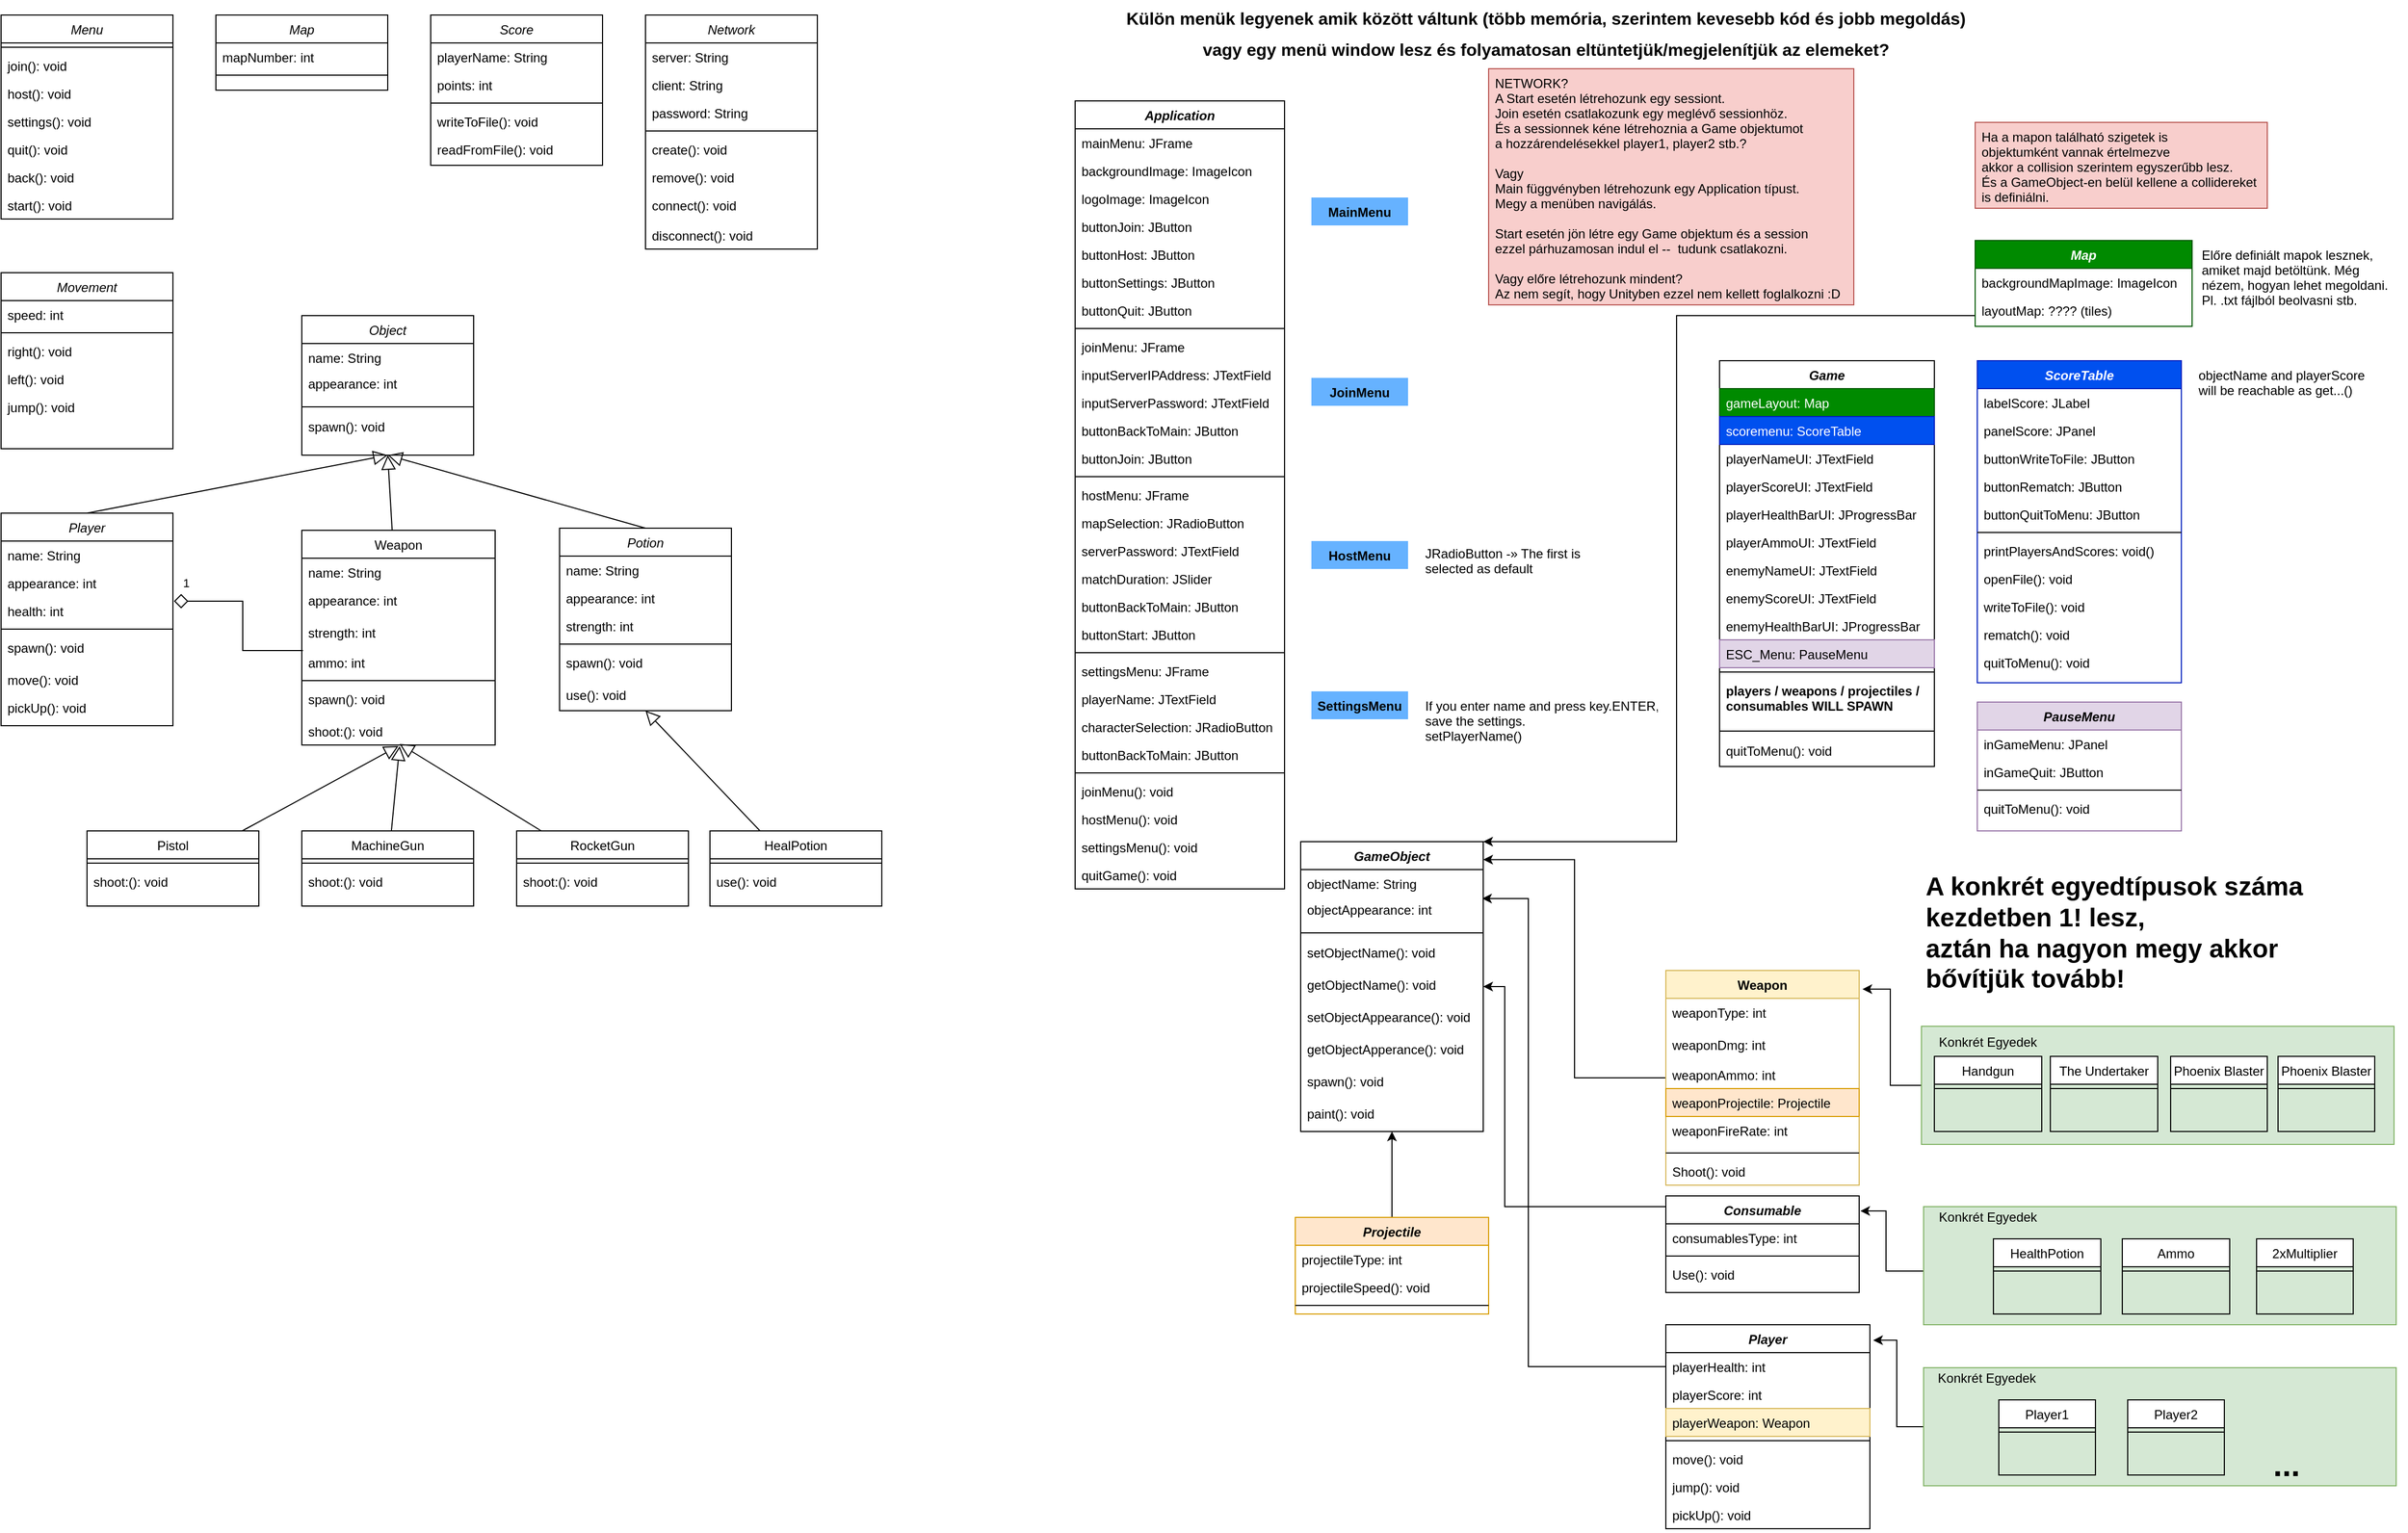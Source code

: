 <mxfile version="14.4.8" type="github">
  <diagram id="ZcS7Jbe5ZXRPlum8FtQR" name="Page-1">
    <mxGraphModel dx="1514" dy="974" grid="1" gridSize="10" guides="1" tooltips="1" connect="1" arrows="1" fold="1" page="1" pageScale="1" pageWidth="3300" pageHeight="4681" math="0" shadow="0">
      <root>
        <mxCell id="0" />
        <mxCell id="1" parent="0" />
        <mxCell id="j9S9-_1Mp9KBC85wAZ-6-1" value="Map" style="swimlane;fontStyle=2;align=center;verticalAlign=top;childLayout=stackLayout;horizontal=1;startSize=26;horizontalStack=0;resizeParent=1;resizeLast=0;collapsible=1;marginBottom=0;rounded=0;shadow=0;strokeWidth=1;" parent="1" vertex="1">
          <mxGeometry x="240" y="40" width="160" height="70" as="geometry">
            <mxRectangle x="230" y="140" width="160" height="26" as="alternateBounds" />
          </mxGeometry>
        </mxCell>
        <mxCell id="j9S9-_1Mp9KBC85wAZ-6-2" value="mapNumber: int" style="text;align=left;verticalAlign=top;spacingLeft=4;spacingRight=4;overflow=hidden;rotatable=0;points=[[0,0.5],[1,0.5]];portConstraint=eastwest;" parent="j9S9-_1Mp9KBC85wAZ-6-1" vertex="1">
          <mxGeometry y="26" width="160" height="26" as="geometry" />
        </mxCell>
        <mxCell id="j9S9-_1Mp9KBC85wAZ-6-3" value="" style="line;html=1;strokeWidth=1;align=left;verticalAlign=middle;spacingTop=-1;spacingLeft=3;spacingRight=3;rotatable=0;labelPosition=right;points=[];portConstraint=eastwest;" parent="j9S9-_1Mp9KBC85wAZ-6-1" vertex="1">
          <mxGeometry y="52" width="160" height="8" as="geometry" />
        </mxCell>
        <mxCell id="j9S9-_1Mp9KBC85wAZ-6-4" value="Network" style="swimlane;fontStyle=2;align=center;verticalAlign=top;childLayout=stackLayout;horizontal=1;startSize=26;horizontalStack=0;resizeParent=1;resizeLast=0;collapsible=1;marginBottom=0;rounded=0;shadow=0;strokeWidth=1;" parent="1" vertex="1">
          <mxGeometry x="640" y="40" width="160" height="218" as="geometry">
            <mxRectangle x="230" y="140" width="160" height="26" as="alternateBounds" />
          </mxGeometry>
        </mxCell>
        <mxCell id="j9S9-_1Mp9KBC85wAZ-6-5" value="server: String" style="text;align=left;verticalAlign=top;spacingLeft=4;spacingRight=4;overflow=hidden;rotatable=0;points=[[0,0.5],[1,0.5]];portConstraint=eastwest;" parent="j9S9-_1Mp9KBC85wAZ-6-4" vertex="1">
          <mxGeometry y="26" width="160" height="26" as="geometry" />
        </mxCell>
        <mxCell id="j9S9-_1Mp9KBC85wAZ-6-6" value="client: String" style="text;align=left;verticalAlign=top;spacingLeft=4;spacingRight=4;overflow=hidden;rotatable=0;points=[[0,0.5],[1,0.5]];portConstraint=eastwest;rounded=0;shadow=0;html=0;" parent="j9S9-_1Mp9KBC85wAZ-6-4" vertex="1">
          <mxGeometry y="52" width="160" height="26" as="geometry" />
        </mxCell>
        <mxCell id="j9S9-_1Mp9KBC85wAZ-6-7" value="password: String" style="text;align=left;verticalAlign=top;spacingLeft=4;spacingRight=4;overflow=hidden;rotatable=0;points=[[0,0.5],[1,0.5]];portConstraint=eastwest;rounded=0;shadow=0;html=0;" parent="j9S9-_1Mp9KBC85wAZ-6-4" vertex="1">
          <mxGeometry y="78" width="160" height="26" as="geometry" />
        </mxCell>
        <mxCell id="j9S9-_1Mp9KBC85wAZ-6-8" value="" style="line;html=1;strokeWidth=1;align=left;verticalAlign=middle;spacingTop=-1;spacingLeft=3;spacingRight=3;rotatable=0;labelPosition=right;points=[];portConstraint=eastwest;" parent="j9S9-_1Mp9KBC85wAZ-6-4" vertex="1">
          <mxGeometry y="104" width="160" height="8" as="geometry" />
        </mxCell>
        <mxCell id="j9S9-_1Mp9KBC85wAZ-6-9" value="create(): void" style="text;align=left;verticalAlign=top;spacingLeft=4;spacingRight=4;overflow=hidden;rotatable=0;points=[[0,0.5],[1,0.5]];portConstraint=eastwest;" parent="j9S9-_1Mp9KBC85wAZ-6-4" vertex="1">
          <mxGeometry y="112" width="160" height="26" as="geometry" />
        </mxCell>
        <mxCell id="j9S9-_1Mp9KBC85wAZ-6-10" value="remove(): void" style="text;align=left;verticalAlign=top;spacingLeft=4;spacingRight=4;overflow=hidden;rotatable=0;points=[[0,0.5],[1,0.5]];portConstraint=eastwest;" parent="j9S9-_1Mp9KBC85wAZ-6-4" vertex="1">
          <mxGeometry y="138" width="160" height="26" as="geometry" />
        </mxCell>
        <mxCell id="j9S9-_1Mp9KBC85wAZ-6-11" value="connect(): void" style="text;align=left;verticalAlign=top;spacingLeft=4;spacingRight=4;overflow=hidden;rotatable=0;points=[[0,0.5],[1,0.5]];portConstraint=eastwest;" parent="j9S9-_1Mp9KBC85wAZ-6-4" vertex="1">
          <mxGeometry y="164" width="160" height="28" as="geometry" />
        </mxCell>
        <mxCell id="j9S9-_1Mp9KBC85wAZ-6-12" value="disconnect(): void" style="text;align=left;verticalAlign=top;spacingLeft=4;spacingRight=4;overflow=hidden;rotatable=0;points=[[0,0.5],[1,0.5]];portConstraint=eastwest;" parent="j9S9-_1Mp9KBC85wAZ-6-4" vertex="1">
          <mxGeometry y="192" width="160" height="26" as="geometry" />
        </mxCell>
        <mxCell id="j9S9-_1Mp9KBC85wAZ-6-13" value="Object" style="swimlane;fontStyle=2;align=center;verticalAlign=top;childLayout=stackLayout;horizontal=1;startSize=26;horizontalStack=0;resizeParent=1;resizeLast=0;collapsible=1;marginBottom=0;rounded=0;shadow=0;strokeWidth=1;" parent="1" vertex="1">
          <mxGeometry x="320" y="320" width="160" height="130" as="geometry">
            <mxRectangle x="230" y="140" width="160" height="26" as="alternateBounds" />
          </mxGeometry>
        </mxCell>
        <mxCell id="j9S9-_1Mp9KBC85wAZ-6-14" value="name: String" style="text;align=left;verticalAlign=top;spacingLeft=4;spacingRight=4;overflow=hidden;rotatable=0;points=[[0,0.5],[1,0.5]];portConstraint=eastwest;" parent="j9S9-_1Mp9KBC85wAZ-6-13" vertex="1">
          <mxGeometry y="26" width="160" height="24" as="geometry" />
        </mxCell>
        <mxCell id="j9S9-_1Mp9KBC85wAZ-6-15" value="appearance: int" style="text;align=left;verticalAlign=top;spacingLeft=4;spacingRight=4;overflow=hidden;rotatable=0;points=[[0,0.5],[1,0.5]];portConstraint=eastwest;" parent="j9S9-_1Mp9KBC85wAZ-6-13" vertex="1">
          <mxGeometry y="50" width="160" height="30" as="geometry" />
        </mxCell>
        <mxCell id="j9S9-_1Mp9KBC85wAZ-6-16" value="" style="line;html=1;strokeWidth=1;align=left;verticalAlign=middle;spacingTop=-1;spacingLeft=3;spacingRight=3;rotatable=0;labelPosition=right;points=[];portConstraint=eastwest;" parent="j9S9-_1Mp9KBC85wAZ-6-13" vertex="1">
          <mxGeometry y="80" width="160" height="10" as="geometry" />
        </mxCell>
        <mxCell id="j9S9-_1Mp9KBC85wAZ-6-17" value="spawn(): void" style="text;align=left;verticalAlign=top;spacingLeft=4;spacingRight=4;overflow=hidden;rotatable=0;points=[[0,0.5],[1,0.5]];portConstraint=eastwest;" parent="j9S9-_1Mp9KBC85wAZ-6-13" vertex="1">
          <mxGeometry y="90" width="160" height="30" as="geometry" />
        </mxCell>
        <mxCell id="j9S9-_1Mp9KBC85wAZ-6-18" style="edgeStyle=none;rounded=0;orthogonalLoop=1;jettySize=auto;html=1;entryX=0.5;entryY=1;entryDx=0;entryDy=0;endArrow=block;endFill=0;endSize=11;targetPerimeterSpacing=6;exitX=0.5;exitY=0;exitDx=0;exitDy=0;" parent="1" source="j9S9-_1Mp9KBC85wAZ-6-19" target="j9S9-_1Mp9KBC85wAZ-6-13" edge="1">
          <mxGeometry relative="1" as="geometry" />
        </mxCell>
        <mxCell id="j9S9-_1Mp9KBC85wAZ-6-19" value="Player" style="swimlane;fontStyle=2;align=center;verticalAlign=top;childLayout=stackLayout;horizontal=1;startSize=26;horizontalStack=0;resizeParent=1;resizeLast=0;collapsible=1;marginBottom=0;rounded=0;shadow=0;strokeWidth=1;" parent="1" vertex="1">
          <mxGeometry x="40" y="504" width="160" height="198" as="geometry">
            <mxRectangle x="230" y="140" width="160" height="26" as="alternateBounds" />
          </mxGeometry>
        </mxCell>
        <mxCell id="j9S9-_1Mp9KBC85wAZ-6-20" value="name: String" style="text;align=left;verticalAlign=top;spacingLeft=4;spacingRight=4;overflow=hidden;rotatable=0;points=[[0,0.5],[1,0.5]];portConstraint=eastwest;" parent="j9S9-_1Mp9KBC85wAZ-6-19" vertex="1">
          <mxGeometry y="26" width="160" height="26" as="geometry" />
        </mxCell>
        <mxCell id="j9S9-_1Mp9KBC85wAZ-6-21" value="appearance: int" style="text;align=left;verticalAlign=top;spacingLeft=4;spacingRight=4;overflow=hidden;rotatable=0;points=[[0,0.5],[1,0.5]];portConstraint=eastwest;rounded=0;shadow=0;html=0;" parent="j9S9-_1Mp9KBC85wAZ-6-19" vertex="1">
          <mxGeometry y="52" width="160" height="26" as="geometry" />
        </mxCell>
        <mxCell id="j9S9-_1Mp9KBC85wAZ-6-22" value="health: int" style="text;align=left;verticalAlign=top;spacingLeft=4;spacingRight=4;overflow=hidden;rotatable=0;points=[[0,0.5],[1,0.5]];portConstraint=eastwest;rounded=0;shadow=0;html=0;" parent="j9S9-_1Mp9KBC85wAZ-6-19" vertex="1">
          <mxGeometry y="78" width="160" height="26" as="geometry" />
        </mxCell>
        <mxCell id="j9S9-_1Mp9KBC85wAZ-6-23" value="" style="line;html=1;strokeWidth=1;align=left;verticalAlign=middle;spacingTop=-1;spacingLeft=3;spacingRight=3;rotatable=0;labelPosition=right;points=[];portConstraint=eastwest;" parent="j9S9-_1Mp9KBC85wAZ-6-19" vertex="1">
          <mxGeometry y="104" width="160" height="8" as="geometry" />
        </mxCell>
        <mxCell id="j9S9-_1Mp9KBC85wAZ-6-24" value="spawn(): void" style="text;align=left;verticalAlign=top;spacingLeft=4;spacingRight=4;overflow=hidden;rotatable=0;points=[[0,0.5],[1,0.5]];portConstraint=eastwest;" parent="j9S9-_1Mp9KBC85wAZ-6-19" vertex="1">
          <mxGeometry y="112" width="160" height="30" as="geometry" />
        </mxCell>
        <mxCell id="j9S9-_1Mp9KBC85wAZ-6-25" value="move(): void" style="text;align=left;verticalAlign=top;spacingLeft=4;spacingRight=4;overflow=hidden;rotatable=0;points=[[0,0.5],[1,0.5]];portConstraint=eastwest;" parent="j9S9-_1Mp9KBC85wAZ-6-19" vertex="1">
          <mxGeometry y="142" width="160" height="26" as="geometry" />
        </mxCell>
        <mxCell id="j9S9-_1Mp9KBC85wAZ-6-26" value="pickUp(): void" style="text;align=left;verticalAlign=top;spacingLeft=4;spacingRight=4;overflow=hidden;rotatable=0;points=[[0,0.5],[1,0.5]];portConstraint=eastwest;" parent="j9S9-_1Mp9KBC85wAZ-6-19" vertex="1">
          <mxGeometry y="168" width="160" height="30" as="geometry" />
        </mxCell>
        <mxCell id="j9S9-_1Mp9KBC85wAZ-6-27" style="edgeStyle=none;rounded=0;orthogonalLoop=1;jettySize=auto;html=1;endArrow=block;endFill=0;endSize=11;targetPerimeterSpacing=6;entryX=0.5;entryY=1;entryDx=0;entryDy=0;" parent="1" source="j9S9-_1Mp9KBC85wAZ-6-28" target="j9S9-_1Mp9KBC85wAZ-6-13" edge="1">
          <mxGeometry relative="1" as="geometry">
            <mxPoint x="450" y="740" as="targetPoint" />
          </mxGeometry>
        </mxCell>
        <mxCell id="j9S9-_1Mp9KBC85wAZ-6-28" value="Weapon" style="swimlane;fontStyle=0;align=center;verticalAlign=top;childLayout=stackLayout;horizontal=1;startSize=26;horizontalStack=0;resizeParent=1;resizeLast=0;collapsible=1;marginBottom=0;rounded=0;shadow=0;strokeWidth=1;" parent="1" vertex="1">
          <mxGeometry x="320" y="520" width="180" height="200" as="geometry">
            <mxRectangle x="130" y="380" width="160" height="26" as="alternateBounds" />
          </mxGeometry>
        </mxCell>
        <mxCell id="j9S9-_1Mp9KBC85wAZ-6-29" value="name: String" style="text;align=left;verticalAlign=top;spacingLeft=4;spacingRight=4;overflow=hidden;rotatable=0;points=[[0,0.5],[1,0.5]];portConstraint=eastwest;" parent="j9S9-_1Mp9KBC85wAZ-6-28" vertex="1">
          <mxGeometry y="26" width="180" height="26" as="geometry" />
        </mxCell>
        <mxCell id="j9S9-_1Mp9KBC85wAZ-6-30" value="appearance: int" style="text;align=left;verticalAlign=top;spacingLeft=4;spacingRight=4;overflow=hidden;rotatable=0;points=[[0,0.5],[1,0.5]];portConstraint=eastwest;" parent="j9S9-_1Mp9KBC85wAZ-6-28" vertex="1">
          <mxGeometry y="52" width="180" height="30" as="geometry" />
        </mxCell>
        <mxCell id="j9S9-_1Mp9KBC85wAZ-6-31" value="strength: int" style="text;align=left;verticalAlign=top;spacingLeft=4;spacingRight=4;overflow=hidden;rotatable=0;points=[[0,0.5],[1,0.5]];portConstraint=eastwest;rounded=0;shadow=0;html=0;" parent="j9S9-_1Mp9KBC85wAZ-6-28" vertex="1">
          <mxGeometry y="82" width="180" height="28" as="geometry" />
        </mxCell>
        <mxCell id="j9S9-_1Mp9KBC85wAZ-6-32" value="ammo: int" style="text;align=left;verticalAlign=top;spacingLeft=4;spacingRight=4;overflow=hidden;rotatable=0;points=[[0,0.5],[1,0.5]];portConstraint=eastwest;" parent="j9S9-_1Mp9KBC85wAZ-6-28" vertex="1">
          <mxGeometry y="110" width="180" height="26" as="geometry" />
        </mxCell>
        <mxCell id="j9S9-_1Mp9KBC85wAZ-6-33" value="" style="line;html=1;strokeWidth=1;align=left;verticalAlign=middle;spacingTop=-1;spacingLeft=3;spacingRight=3;rotatable=0;labelPosition=right;points=[];portConstraint=eastwest;" parent="j9S9-_1Mp9KBC85wAZ-6-28" vertex="1">
          <mxGeometry y="136" width="180" height="8" as="geometry" />
        </mxCell>
        <mxCell id="j9S9-_1Mp9KBC85wAZ-6-34" value="spawn(): void" style="text;align=left;verticalAlign=top;spacingLeft=4;spacingRight=4;overflow=hidden;rotatable=0;points=[[0,0.5],[1,0.5]];portConstraint=eastwest;" parent="j9S9-_1Mp9KBC85wAZ-6-28" vertex="1">
          <mxGeometry y="144" width="180" height="30" as="geometry" />
        </mxCell>
        <mxCell id="j9S9-_1Mp9KBC85wAZ-6-35" value="shoot:(): void" style="text;align=left;verticalAlign=top;spacingLeft=4;spacingRight=4;overflow=hidden;rotatable=0;points=[[0,0.5],[1,0.5]];portConstraint=eastwest;" parent="j9S9-_1Mp9KBC85wAZ-6-28" vertex="1">
          <mxGeometry y="174" width="180" height="26" as="geometry" />
        </mxCell>
        <mxCell id="j9S9-_1Mp9KBC85wAZ-6-36" style="edgeStyle=none;rounded=0;orthogonalLoop=1;jettySize=auto;html=1;endArrow=block;endFill=0;endSize=11;targetPerimeterSpacing=6;entryX=0.506;entryY=1.038;entryDx=0;entryDy=0;entryPerimeter=0;" parent="1" source="j9S9-_1Mp9KBC85wAZ-6-37" target="j9S9-_1Mp9KBC85wAZ-6-35" edge="1">
          <mxGeometry relative="1" as="geometry">
            <mxPoint x="504" y="990" as="targetPoint" />
          </mxGeometry>
        </mxCell>
        <mxCell id="j9S9-_1Mp9KBC85wAZ-6-37" value="MachineGun" style="swimlane;fontStyle=0;align=center;verticalAlign=top;childLayout=stackLayout;horizontal=1;startSize=26;horizontalStack=0;resizeParent=1;resizeLast=0;collapsible=1;marginBottom=0;rounded=0;shadow=0;strokeWidth=1;" parent="1" vertex="1">
          <mxGeometry x="320" y="800" width="160" height="70" as="geometry">
            <mxRectangle x="340" y="380" width="170" height="26" as="alternateBounds" />
          </mxGeometry>
        </mxCell>
        <mxCell id="j9S9-_1Mp9KBC85wAZ-6-38" value="" style="line;html=1;strokeWidth=1;align=left;verticalAlign=middle;spacingTop=-1;spacingLeft=3;spacingRight=3;rotatable=0;labelPosition=right;points=[];portConstraint=eastwest;" parent="j9S9-_1Mp9KBC85wAZ-6-37" vertex="1">
          <mxGeometry y="26" width="160" height="8" as="geometry" />
        </mxCell>
        <mxCell id="j9S9-_1Mp9KBC85wAZ-6-39" value="shoot:(): void" style="text;align=left;verticalAlign=top;spacingLeft=4;spacingRight=4;overflow=hidden;rotatable=0;points=[[0,0.5],[1,0.5]];portConstraint=eastwest;" parent="j9S9-_1Mp9KBC85wAZ-6-37" vertex="1">
          <mxGeometry y="34" width="160" height="26" as="geometry" />
        </mxCell>
        <mxCell id="j9S9-_1Mp9KBC85wAZ-6-40" value="1" style="edgeStyle=orthogonalEdgeStyle;rounded=0;orthogonalLoop=1;jettySize=auto;html=1;entryX=1.006;entryY=1.154;entryDx=0;entryDy=0;entryPerimeter=0;endArrow=diamond;endFill=0;exitX=0.006;exitY=0.077;exitDx=0;exitDy=0;exitPerimeter=0;targetPerimeterSpacing=6;endSize=11;" parent="1" source="j9S9-_1Mp9KBC85wAZ-6-32" target="j9S9-_1Mp9KBC85wAZ-6-21" edge="1">
          <mxGeometry x="0.871" y="-17" relative="1" as="geometry">
            <mxPoint as="offset" />
          </mxGeometry>
        </mxCell>
        <mxCell id="j9S9-_1Mp9KBC85wAZ-6-41" style="edgeStyle=none;rounded=0;orthogonalLoop=1;jettySize=auto;html=1;endArrow=block;endFill=0;endSize=11;targetPerimeterSpacing=6;entryX=0.506;entryY=0.962;entryDx=0;entryDy=0;entryPerimeter=0;" parent="1" source="j9S9-_1Mp9KBC85wAZ-6-42" target="j9S9-_1Mp9KBC85wAZ-6-35" edge="1">
          <mxGeometry relative="1" as="geometry">
            <mxPoint x="460" y="950" as="targetPoint" />
            <Array as="points" />
          </mxGeometry>
        </mxCell>
        <mxCell id="j9S9-_1Mp9KBC85wAZ-6-42" value="RocketGun" style="swimlane;fontStyle=0;align=center;verticalAlign=top;childLayout=stackLayout;horizontal=1;startSize=26;horizontalStack=0;resizeParent=1;resizeLast=0;collapsible=1;marginBottom=0;rounded=0;shadow=0;strokeWidth=1;" parent="1" vertex="1">
          <mxGeometry x="520" y="800" width="160" height="70" as="geometry">
            <mxRectangle x="340" y="380" width="170" height="26" as="alternateBounds" />
          </mxGeometry>
        </mxCell>
        <mxCell id="j9S9-_1Mp9KBC85wAZ-6-43" value="" style="line;html=1;strokeWidth=1;align=left;verticalAlign=middle;spacingTop=-1;spacingLeft=3;spacingRight=3;rotatable=0;labelPosition=right;points=[];portConstraint=eastwest;" parent="j9S9-_1Mp9KBC85wAZ-6-42" vertex="1">
          <mxGeometry y="26" width="160" height="8" as="geometry" />
        </mxCell>
        <mxCell id="j9S9-_1Mp9KBC85wAZ-6-44" value="shoot:(): void" style="text;align=left;verticalAlign=top;spacingLeft=4;spacingRight=4;overflow=hidden;rotatable=0;points=[[0,0.5],[1,0.5]];portConstraint=eastwest;" parent="j9S9-_1Mp9KBC85wAZ-6-42" vertex="1">
          <mxGeometry y="34" width="160" height="26" as="geometry" />
        </mxCell>
        <mxCell id="j9S9-_1Mp9KBC85wAZ-6-45" style="edgeStyle=none;rounded=0;orthogonalLoop=1;jettySize=auto;html=1;endArrow=block;endFill=0;endSize=11;targetPerimeterSpacing=6;entryX=0.5;entryY=1.038;entryDx=0;entryDy=0;entryPerimeter=0;" parent="1" source="j9S9-_1Mp9KBC85wAZ-6-46" target="j9S9-_1Mp9KBC85wAZ-6-35" edge="1">
          <mxGeometry relative="1" as="geometry">
            <mxPoint x="510" y="990" as="targetPoint" />
          </mxGeometry>
        </mxCell>
        <mxCell id="j9S9-_1Mp9KBC85wAZ-6-46" value="Pistol" style="swimlane;fontStyle=0;align=center;verticalAlign=top;childLayout=stackLayout;horizontal=1;startSize=26;horizontalStack=0;resizeParent=1;resizeLast=0;collapsible=1;marginBottom=0;rounded=0;shadow=0;strokeWidth=1;" parent="1" vertex="1">
          <mxGeometry x="120" y="800" width="160" height="70" as="geometry">
            <mxRectangle x="340" y="380" width="170" height="26" as="alternateBounds" />
          </mxGeometry>
        </mxCell>
        <mxCell id="j9S9-_1Mp9KBC85wAZ-6-47" value="" style="line;html=1;strokeWidth=1;align=left;verticalAlign=middle;spacingTop=-1;spacingLeft=3;spacingRight=3;rotatable=0;labelPosition=right;points=[];portConstraint=eastwest;" parent="j9S9-_1Mp9KBC85wAZ-6-46" vertex="1">
          <mxGeometry y="26" width="160" height="8" as="geometry" />
        </mxCell>
        <mxCell id="j9S9-_1Mp9KBC85wAZ-6-48" value="shoot:(): void" style="text;align=left;verticalAlign=top;spacingLeft=4;spacingRight=4;overflow=hidden;rotatable=0;points=[[0,0.5],[1,0.5]];portConstraint=eastwest;" parent="j9S9-_1Mp9KBC85wAZ-6-46" vertex="1">
          <mxGeometry y="34" width="160" height="26" as="geometry" />
        </mxCell>
        <mxCell id="j9S9-_1Mp9KBC85wAZ-6-49" style="edgeStyle=none;rounded=0;orthogonalLoop=1;jettySize=auto;html=1;entryX=0.5;entryY=1;entryDx=0;entryDy=0;endArrow=block;endFill=0;endSize=11;targetPerimeterSpacing=6;exitX=0.5;exitY=0;exitDx=0;exitDy=0;" parent="1" source="j9S9-_1Mp9KBC85wAZ-6-50" target="j9S9-_1Mp9KBC85wAZ-6-13" edge="1">
          <mxGeometry relative="1" as="geometry" />
        </mxCell>
        <mxCell id="j9S9-_1Mp9KBC85wAZ-6-50" value="Potion" style="swimlane;fontStyle=2;align=center;verticalAlign=top;childLayout=stackLayout;horizontal=1;startSize=26;horizontalStack=0;resizeParent=1;resizeLast=0;collapsible=1;marginBottom=0;rounded=0;shadow=0;strokeWidth=1;" parent="1" vertex="1">
          <mxGeometry x="560" y="518" width="160" height="170" as="geometry">
            <mxRectangle x="230" y="140" width="160" height="26" as="alternateBounds" />
          </mxGeometry>
        </mxCell>
        <mxCell id="j9S9-_1Mp9KBC85wAZ-6-51" value="name: String" style="text;align=left;verticalAlign=top;spacingLeft=4;spacingRight=4;overflow=hidden;rotatable=0;points=[[0,0.5],[1,0.5]];portConstraint=eastwest;" parent="j9S9-_1Mp9KBC85wAZ-6-50" vertex="1">
          <mxGeometry y="26" width="160" height="26" as="geometry" />
        </mxCell>
        <mxCell id="j9S9-_1Mp9KBC85wAZ-6-52" value="appearance: int" style="text;align=left;verticalAlign=top;spacingLeft=4;spacingRight=4;overflow=hidden;rotatable=0;points=[[0,0.5],[1,0.5]];portConstraint=eastwest;rounded=0;shadow=0;html=0;" parent="j9S9-_1Mp9KBC85wAZ-6-50" vertex="1">
          <mxGeometry y="52" width="160" height="26" as="geometry" />
        </mxCell>
        <mxCell id="j9S9-_1Mp9KBC85wAZ-6-53" value="strength: int" style="text;align=left;verticalAlign=top;spacingLeft=4;spacingRight=4;overflow=hidden;rotatable=0;points=[[0,0.5],[1,0.5]];portConstraint=eastwest;rounded=0;shadow=0;html=0;" parent="j9S9-_1Mp9KBC85wAZ-6-50" vertex="1">
          <mxGeometry y="78" width="160" height="26" as="geometry" />
        </mxCell>
        <mxCell id="j9S9-_1Mp9KBC85wAZ-6-54" value="" style="line;html=1;strokeWidth=1;align=left;verticalAlign=middle;spacingTop=-1;spacingLeft=3;spacingRight=3;rotatable=0;labelPosition=right;points=[];portConstraint=eastwest;" parent="j9S9-_1Mp9KBC85wAZ-6-50" vertex="1">
          <mxGeometry y="104" width="160" height="8" as="geometry" />
        </mxCell>
        <mxCell id="j9S9-_1Mp9KBC85wAZ-6-55" value="spawn(): void" style="text;align=left;verticalAlign=top;spacingLeft=4;spacingRight=4;overflow=hidden;rotatable=0;points=[[0,0.5],[1,0.5]];portConstraint=eastwest;" parent="j9S9-_1Mp9KBC85wAZ-6-50" vertex="1">
          <mxGeometry y="112" width="160" height="30" as="geometry" />
        </mxCell>
        <mxCell id="j9S9-_1Mp9KBC85wAZ-6-56" value="use(): void" style="text;align=left;verticalAlign=top;spacingLeft=4;spacingRight=4;overflow=hidden;rotatable=0;points=[[0,0.5],[1,0.5]];portConstraint=eastwest;" parent="j9S9-_1Mp9KBC85wAZ-6-50" vertex="1">
          <mxGeometry y="142" width="160" height="26" as="geometry" />
        </mxCell>
        <mxCell id="j9S9-_1Mp9KBC85wAZ-6-57" style="edgeStyle=none;rounded=0;orthogonalLoop=1;jettySize=auto;html=1;endArrow=block;endFill=0;endSize=11;targetPerimeterSpacing=6;entryX=0.5;entryY=1;entryDx=0;entryDy=0;" parent="1" source="j9S9-_1Mp9KBC85wAZ-6-58" target="j9S9-_1Mp9KBC85wAZ-6-50" edge="1">
          <mxGeometry relative="1" as="geometry">
            <mxPoint x="740" y="1020" as="targetPoint" />
          </mxGeometry>
        </mxCell>
        <mxCell id="j9S9-_1Mp9KBC85wAZ-6-58" value="HealPotion" style="swimlane;fontStyle=0;align=center;verticalAlign=top;childLayout=stackLayout;horizontal=1;startSize=26;horizontalStack=0;resizeParent=1;resizeLast=0;collapsible=1;marginBottom=0;rounded=0;shadow=0;strokeWidth=1;" parent="1" vertex="1">
          <mxGeometry x="700" y="800" width="160" height="70" as="geometry">
            <mxRectangle x="340" y="380" width="170" height="26" as="alternateBounds" />
          </mxGeometry>
        </mxCell>
        <mxCell id="j9S9-_1Mp9KBC85wAZ-6-59" value="" style="line;html=1;strokeWidth=1;align=left;verticalAlign=middle;spacingTop=-1;spacingLeft=3;spacingRight=3;rotatable=0;labelPosition=right;points=[];portConstraint=eastwest;" parent="j9S9-_1Mp9KBC85wAZ-6-58" vertex="1">
          <mxGeometry y="26" width="160" height="8" as="geometry" />
        </mxCell>
        <mxCell id="j9S9-_1Mp9KBC85wAZ-6-60" value="use(): void" style="text;align=left;verticalAlign=top;spacingLeft=4;spacingRight=4;overflow=hidden;rotatable=0;points=[[0,0.5],[1,0.5]];portConstraint=eastwest;" parent="j9S9-_1Mp9KBC85wAZ-6-58" vertex="1">
          <mxGeometry y="34" width="160" height="26" as="geometry" />
        </mxCell>
        <mxCell id="j9S9-_1Mp9KBC85wAZ-6-61" value="Menu" style="swimlane;fontStyle=2;align=center;verticalAlign=top;childLayout=stackLayout;horizontal=1;startSize=26;horizontalStack=0;resizeParent=1;resizeLast=0;collapsible=1;marginBottom=0;rounded=0;shadow=0;strokeWidth=1;" parent="1" vertex="1">
          <mxGeometry x="40" y="40" width="160" height="190" as="geometry">
            <mxRectangle x="230" y="140" width="160" height="26" as="alternateBounds" />
          </mxGeometry>
        </mxCell>
        <mxCell id="j9S9-_1Mp9KBC85wAZ-6-62" value="" style="line;html=1;strokeWidth=1;align=left;verticalAlign=middle;spacingTop=-1;spacingLeft=3;spacingRight=3;rotatable=0;labelPosition=right;points=[];portConstraint=eastwest;" parent="j9S9-_1Mp9KBC85wAZ-6-61" vertex="1">
          <mxGeometry y="26" width="160" height="8" as="geometry" />
        </mxCell>
        <mxCell id="j9S9-_1Mp9KBC85wAZ-6-63" value="join(): void" style="text;align=left;verticalAlign=top;spacingLeft=4;spacingRight=4;overflow=hidden;rotatable=0;points=[[0,0.5],[1,0.5]];portConstraint=eastwest;" parent="j9S9-_1Mp9KBC85wAZ-6-61" vertex="1">
          <mxGeometry y="34" width="160" height="26" as="geometry" />
        </mxCell>
        <mxCell id="j9S9-_1Mp9KBC85wAZ-6-64" value="host(): void" style="text;align=left;verticalAlign=top;spacingLeft=4;spacingRight=4;overflow=hidden;rotatable=0;points=[[0,0.5],[1,0.5]];portConstraint=eastwest;" parent="j9S9-_1Mp9KBC85wAZ-6-61" vertex="1">
          <mxGeometry y="60" width="160" height="26" as="geometry" />
        </mxCell>
        <mxCell id="j9S9-_1Mp9KBC85wAZ-6-65" value="settings(): void" style="text;align=left;verticalAlign=top;spacingLeft=4;spacingRight=4;overflow=hidden;rotatable=0;points=[[0,0.5],[1,0.5]];portConstraint=eastwest;" parent="j9S9-_1Mp9KBC85wAZ-6-61" vertex="1">
          <mxGeometry y="86" width="160" height="26" as="geometry" />
        </mxCell>
        <mxCell id="j9S9-_1Mp9KBC85wAZ-6-66" value="quit(): void" style="text;align=left;verticalAlign=top;spacingLeft=4;spacingRight=4;overflow=hidden;rotatable=0;points=[[0,0.5],[1,0.5]];portConstraint=eastwest;" parent="j9S9-_1Mp9KBC85wAZ-6-61" vertex="1">
          <mxGeometry y="112" width="160" height="26" as="geometry" />
        </mxCell>
        <mxCell id="j9S9-_1Mp9KBC85wAZ-6-68" value="back(): void" style="text;align=left;verticalAlign=top;spacingLeft=4;spacingRight=4;overflow=hidden;rotatable=0;points=[[0,0.5],[1,0.5]];portConstraint=eastwest;" parent="j9S9-_1Mp9KBC85wAZ-6-61" vertex="1">
          <mxGeometry y="138" width="160" height="26" as="geometry" />
        </mxCell>
        <mxCell id="j9S9-_1Mp9KBC85wAZ-6-67" value="start(): void" style="text;align=left;verticalAlign=top;spacingLeft=4;spacingRight=4;overflow=hidden;rotatable=0;points=[[0,0.5],[1,0.5]];portConstraint=eastwest;" parent="j9S9-_1Mp9KBC85wAZ-6-61" vertex="1">
          <mxGeometry y="164" width="160" height="26" as="geometry" />
        </mxCell>
        <mxCell id="j9S9-_1Mp9KBC85wAZ-6-69" value="Movement" style="swimlane;fontStyle=2;align=center;verticalAlign=top;childLayout=stackLayout;horizontal=1;startSize=26;horizontalStack=0;resizeParent=1;resizeLast=0;collapsible=1;marginBottom=0;rounded=0;shadow=0;strokeWidth=1;" parent="1" vertex="1">
          <mxGeometry x="40" y="280" width="160" height="164" as="geometry">
            <mxRectangle x="230" y="140" width="160" height="26" as="alternateBounds" />
          </mxGeometry>
        </mxCell>
        <mxCell id="j9S9-_1Mp9KBC85wAZ-6-70" value="speed: int" style="text;align=left;verticalAlign=top;spacingLeft=4;spacingRight=4;overflow=hidden;rotatable=0;points=[[0,0.5],[1,0.5]];portConstraint=eastwest;rounded=0;shadow=0;html=0;" parent="j9S9-_1Mp9KBC85wAZ-6-69" vertex="1">
          <mxGeometry y="26" width="160" height="26" as="geometry" />
        </mxCell>
        <mxCell id="j9S9-_1Mp9KBC85wAZ-6-71" value="" style="line;html=1;strokeWidth=1;align=left;verticalAlign=middle;spacingTop=-1;spacingLeft=3;spacingRight=3;rotatable=0;labelPosition=right;points=[];portConstraint=eastwest;" parent="j9S9-_1Mp9KBC85wAZ-6-69" vertex="1">
          <mxGeometry y="52" width="160" height="8" as="geometry" />
        </mxCell>
        <mxCell id="j9S9-_1Mp9KBC85wAZ-6-72" value="right(): void" style="text;align=left;verticalAlign=top;spacingLeft=4;spacingRight=4;overflow=hidden;rotatable=0;points=[[0,0.5],[1,0.5]];portConstraint=eastwest;" parent="j9S9-_1Mp9KBC85wAZ-6-69" vertex="1">
          <mxGeometry y="60" width="160" height="26" as="geometry" />
        </mxCell>
        <mxCell id="j9S9-_1Mp9KBC85wAZ-6-73" value="left(): void" style="text;align=left;verticalAlign=top;spacingLeft=4;spacingRight=4;overflow=hidden;rotatable=0;points=[[0,0.5],[1,0.5]];portConstraint=eastwest;" parent="j9S9-_1Mp9KBC85wAZ-6-69" vertex="1">
          <mxGeometry y="86" width="160" height="26" as="geometry" />
        </mxCell>
        <mxCell id="j9S9-_1Mp9KBC85wAZ-6-74" value="jump(): void" style="text;align=left;verticalAlign=top;spacingLeft=4;spacingRight=4;overflow=hidden;rotatable=0;points=[[0,0.5],[1,0.5]];portConstraint=eastwest;" parent="j9S9-_1Mp9KBC85wAZ-6-69" vertex="1">
          <mxGeometry y="112" width="160" height="26" as="geometry" />
        </mxCell>
        <mxCell id="j9S9-_1Mp9KBC85wAZ-6-75" value="Score" style="swimlane;fontStyle=2;align=center;verticalAlign=top;childLayout=stackLayout;horizontal=1;startSize=26;horizontalStack=0;resizeParent=1;resizeLast=0;collapsible=1;marginBottom=0;rounded=0;shadow=0;strokeWidth=1;" parent="1" vertex="1">
          <mxGeometry x="440" y="40" width="160" height="140" as="geometry">
            <mxRectangle x="230" y="140" width="160" height="26" as="alternateBounds" />
          </mxGeometry>
        </mxCell>
        <mxCell id="j9S9-_1Mp9KBC85wAZ-6-76" value="playerName: String" style="text;align=left;verticalAlign=top;spacingLeft=4;spacingRight=4;overflow=hidden;rotatable=0;points=[[0,0.5],[1,0.5]];portConstraint=eastwest;rounded=0;shadow=0;html=0;" parent="j9S9-_1Mp9KBC85wAZ-6-75" vertex="1">
          <mxGeometry y="26" width="160" height="26" as="geometry" />
        </mxCell>
        <mxCell id="j9S9-_1Mp9KBC85wAZ-6-77" value="points: int" style="text;align=left;verticalAlign=top;spacingLeft=4;spacingRight=4;overflow=hidden;rotatable=0;points=[[0,0.5],[1,0.5]];portConstraint=eastwest;rounded=0;shadow=0;html=0;" parent="j9S9-_1Mp9KBC85wAZ-6-75" vertex="1">
          <mxGeometry y="52" width="160" height="26" as="geometry" />
        </mxCell>
        <mxCell id="j9S9-_1Mp9KBC85wAZ-6-78" value="" style="line;html=1;strokeWidth=1;align=left;verticalAlign=middle;spacingTop=-1;spacingLeft=3;spacingRight=3;rotatable=0;labelPosition=right;points=[];portConstraint=eastwest;" parent="j9S9-_1Mp9KBC85wAZ-6-75" vertex="1">
          <mxGeometry y="78" width="160" height="8" as="geometry" />
        </mxCell>
        <mxCell id="j9S9-_1Mp9KBC85wAZ-6-79" value="writeToFile(): void" style="text;align=left;verticalAlign=top;spacingLeft=4;spacingRight=4;overflow=hidden;rotatable=0;points=[[0,0.5],[1,0.5]];portConstraint=eastwest;" parent="j9S9-_1Mp9KBC85wAZ-6-75" vertex="1">
          <mxGeometry y="86" width="160" height="26" as="geometry" />
        </mxCell>
        <mxCell id="j9S9-_1Mp9KBC85wAZ-6-80" value="readFromFile(): void" style="text;align=left;verticalAlign=top;spacingLeft=4;spacingRight=4;overflow=hidden;rotatable=0;points=[[0,0.5],[1,0.5]];portConstraint=eastwest;" parent="j9S9-_1Mp9KBC85wAZ-6-75" vertex="1">
          <mxGeometry y="112" width="160" height="26" as="geometry" />
        </mxCell>
        <mxCell id="hfeJ_Q_JxxsOR_57pJVS-1" style="edgeStyle=orthogonalEdgeStyle;rounded=0;orthogonalLoop=1;jettySize=auto;html=1;exitX=0;exitY=0.5;exitDx=0;exitDy=0;entryX=1.016;entryY=0.076;entryDx=0;entryDy=0;entryPerimeter=0;" parent="1" source="hfeJ_Q_JxxsOR_57pJVS-2" target="hfeJ_Q_JxxsOR_57pJVS-58" edge="1">
          <mxGeometry relative="1" as="geometry" />
        </mxCell>
        <mxCell id="hfeJ_Q_JxxsOR_57pJVS-2" value="" style="rounded=0;whiteSpace=wrap;html=1;fillColor=#d5e8d4;strokeColor=#82b366;" parent="1" vertex="1">
          <mxGeometry x="1830" y="1300" width="440" height="110" as="geometry" />
        </mxCell>
        <mxCell id="hfeJ_Q_JxxsOR_57pJVS-3" value="Konkrét Egyedek" style="text;html=1;strokeColor=none;fillColor=none;align=center;verticalAlign=middle;whiteSpace=wrap;rounded=0;" parent="1" vertex="1">
          <mxGeometry x="1819" y="1300" width="140" height="20" as="geometry" />
        </mxCell>
        <mxCell id="hfeJ_Q_JxxsOR_57pJVS-4" style="edgeStyle=orthogonalEdgeStyle;rounded=0;orthogonalLoop=1;jettySize=auto;html=1;exitX=0;exitY=0.25;exitDx=0;exitDy=0;entryX=1.006;entryY=0.156;entryDx=0;entryDy=0;entryPerimeter=0;" parent="1" source="hfeJ_Q_JxxsOR_57pJVS-5" target="hfeJ_Q_JxxsOR_57pJVS-82" edge="1">
          <mxGeometry relative="1" as="geometry">
            <mxPoint x="1800" y="1190" as="targetPoint" />
            <Array as="points">
              <mxPoint x="1830" y="1210" />
              <mxPoint x="1795" y="1210" />
              <mxPoint x="1795" y="1154" />
            </Array>
          </mxGeometry>
        </mxCell>
        <mxCell id="hfeJ_Q_JxxsOR_57pJVS-5" value="" style="rounded=0;whiteSpace=wrap;html=1;fillColor=#d5e8d4;strokeColor=#82b366;" parent="1" vertex="1">
          <mxGeometry x="1830" y="1150" width="440" height="110" as="geometry" />
        </mxCell>
        <mxCell id="hfeJ_Q_JxxsOR_57pJVS-6" value="Konkrét Egyedek" style="text;html=1;strokeColor=none;fillColor=none;align=center;verticalAlign=middle;whiteSpace=wrap;rounded=0;" parent="1" vertex="1">
          <mxGeometry x="1820" y="1150" width="140" height="20" as="geometry" />
        </mxCell>
        <mxCell id="hfeJ_Q_JxxsOR_57pJVS-7" style="edgeStyle=orthogonalEdgeStyle;rounded=0;orthogonalLoop=1;jettySize=auto;html=1;entryX=1.017;entryY=0.087;entryDx=0;entryDy=0;entryPerimeter=0;" parent="1" source="hfeJ_Q_JxxsOR_57pJVS-8" target="hfeJ_Q_JxxsOR_57pJVS-67" edge="1">
          <mxGeometry relative="1" as="geometry" />
        </mxCell>
        <mxCell id="hfeJ_Q_JxxsOR_57pJVS-8" value="" style="rounded=0;whiteSpace=wrap;html=1;fillColor=#d5e8d4;strokeColor=#82b366;" parent="1" vertex="1">
          <mxGeometry x="1828" y="982" width="440" height="110" as="geometry" />
        </mxCell>
        <mxCell id="hfeJ_Q_JxxsOR_57pJVS-9" value="Application" style="swimlane;fontStyle=3;align=center;verticalAlign=top;childLayout=stackLayout;horizontal=1;startSize=26;horizontalStack=0;resizeParent=1;resizeLast=0;collapsible=1;marginBottom=0;rounded=0;shadow=0;strokeWidth=1;" parent="1" vertex="1">
          <mxGeometry x="1040" y="120" width="195" height="734" as="geometry">
            <mxRectangle x="230" y="140" width="160" height="26" as="alternateBounds" />
          </mxGeometry>
        </mxCell>
        <mxCell id="hfeJ_Q_JxxsOR_57pJVS-10" value="mainMenu: JFrame" style="text;align=left;verticalAlign=top;spacingLeft=4;spacingRight=4;overflow=hidden;rotatable=0;points=[[0,0.5],[1,0.5]];portConstraint=eastwest;" parent="hfeJ_Q_JxxsOR_57pJVS-9" vertex="1">
          <mxGeometry y="26" width="195" height="26" as="geometry" />
        </mxCell>
        <mxCell id="hfeJ_Q_JxxsOR_57pJVS-11" value="backgroundImage: ImageIcon" style="text;align=left;verticalAlign=top;spacingLeft=4;spacingRight=4;overflow=hidden;rotatable=0;points=[[0,0.5],[1,0.5]];portConstraint=eastwest;" parent="hfeJ_Q_JxxsOR_57pJVS-9" vertex="1">
          <mxGeometry y="52" width="195" height="26" as="geometry" />
        </mxCell>
        <mxCell id="hfeJ_Q_JxxsOR_57pJVS-12" value="logoImage: ImageIcon" style="text;align=left;verticalAlign=top;spacingLeft=4;spacingRight=4;overflow=hidden;rotatable=0;points=[[0,0.5],[1,0.5]];portConstraint=eastwest;" parent="hfeJ_Q_JxxsOR_57pJVS-9" vertex="1">
          <mxGeometry y="78" width="195" height="26" as="geometry" />
        </mxCell>
        <mxCell id="hfeJ_Q_JxxsOR_57pJVS-13" value="buttonJoin: JButton" style="text;align=left;verticalAlign=top;spacingLeft=4;spacingRight=4;overflow=hidden;rotatable=0;points=[[0,0.5],[1,0.5]];portConstraint=eastwest;" parent="hfeJ_Q_JxxsOR_57pJVS-9" vertex="1">
          <mxGeometry y="104" width="195" height="26" as="geometry" />
        </mxCell>
        <mxCell id="hfeJ_Q_JxxsOR_57pJVS-14" value="buttonHost: JButton" style="text;align=left;verticalAlign=top;spacingLeft=4;spacingRight=4;overflow=hidden;rotatable=0;points=[[0,0.5],[1,0.5]];portConstraint=eastwest;" parent="hfeJ_Q_JxxsOR_57pJVS-9" vertex="1">
          <mxGeometry y="130" width="195" height="26" as="geometry" />
        </mxCell>
        <mxCell id="hfeJ_Q_JxxsOR_57pJVS-15" value="buttonSettings: JButton" style="text;align=left;verticalAlign=top;spacingLeft=4;spacingRight=4;overflow=hidden;rotatable=0;points=[[0,0.5],[1,0.5]];portConstraint=eastwest;" parent="hfeJ_Q_JxxsOR_57pJVS-9" vertex="1">
          <mxGeometry y="156" width="195" height="26" as="geometry" />
        </mxCell>
        <mxCell id="hfeJ_Q_JxxsOR_57pJVS-16" value="buttonQuit: JButton" style="text;align=left;verticalAlign=top;spacingLeft=4;spacingRight=4;overflow=hidden;rotatable=0;points=[[0,0.5],[1,0.5]];portConstraint=eastwest;" parent="hfeJ_Q_JxxsOR_57pJVS-9" vertex="1">
          <mxGeometry y="182" width="195" height="26" as="geometry" />
        </mxCell>
        <mxCell id="hfeJ_Q_JxxsOR_57pJVS-17" value="" style="line;html=1;strokeWidth=1;align=left;verticalAlign=middle;spacingTop=-1;spacingLeft=3;spacingRight=3;rotatable=0;labelPosition=right;points=[];portConstraint=eastwest;" parent="hfeJ_Q_JxxsOR_57pJVS-9" vertex="1">
          <mxGeometry y="208" width="195" height="8" as="geometry" />
        </mxCell>
        <mxCell id="hfeJ_Q_JxxsOR_57pJVS-18" value="joinMenu: JFrame" style="text;align=left;verticalAlign=top;spacingLeft=4;spacingRight=4;overflow=hidden;rotatable=0;points=[[0,0.5],[1,0.5]];portConstraint=eastwest;" parent="hfeJ_Q_JxxsOR_57pJVS-9" vertex="1">
          <mxGeometry y="216" width="195" height="26" as="geometry" />
        </mxCell>
        <mxCell id="hfeJ_Q_JxxsOR_57pJVS-19" value="inputServerIPAddress: JTextField" style="text;align=left;verticalAlign=top;spacingLeft=4;spacingRight=4;overflow=hidden;rotatable=0;points=[[0,0.5],[1,0.5]];portConstraint=eastwest;" parent="hfeJ_Q_JxxsOR_57pJVS-9" vertex="1">
          <mxGeometry y="242" width="195" height="26" as="geometry" />
        </mxCell>
        <mxCell id="hfeJ_Q_JxxsOR_57pJVS-20" value="inputServerPassword: JTextField" style="text;align=left;verticalAlign=top;spacingLeft=4;spacingRight=4;overflow=hidden;rotatable=0;points=[[0,0.5],[1,0.5]];portConstraint=eastwest;" parent="hfeJ_Q_JxxsOR_57pJVS-9" vertex="1">
          <mxGeometry y="268" width="195" height="26" as="geometry" />
        </mxCell>
        <mxCell id="hfeJ_Q_JxxsOR_57pJVS-21" value="buttonBackToMain: JButton" style="text;align=left;verticalAlign=top;spacingLeft=4;spacingRight=4;overflow=hidden;rotatable=0;points=[[0,0.5],[1,0.5]];portConstraint=eastwest;" parent="hfeJ_Q_JxxsOR_57pJVS-9" vertex="1">
          <mxGeometry y="294" width="195" height="26" as="geometry" />
        </mxCell>
        <mxCell id="hfeJ_Q_JxxsOR_57pJVS-22" value="buttonJoin: JButton" style="text;align=left;verticalAlign=top;spacingLeft=4;spacingRight=4;overflow=hidden;rotatable=0;points=[[0,0.5],[1,0.5]];portConstraint=eastwest;" parent="hfeJ_Q_JxxsOR_57pJVS-9" vertex="1">
          <mxGeometry y="320" width="195" height="26" as="geometry" />
        </mxCell>
        <mxCell id="hfeJ_Q_JxxsOR_57pJVS-23" value="" style="line;html=1;strokeWidth=1;align=left;verticalAlign=middle;spacingTop=-1;spacingLeft=3;spacingRight=3;rotatable=0;labelPosition=right;points=[];portConstraint=eastwest;" parent="hfeJ_Q_JxxsOR_57pJVS-9" vertex="1">
          <mxGeometry y="346" width="195" height="8" as="geometry" />
        </mxCell>
        <mxCell id="hfeJ_Q_JxxsOR_57pJVS-24" value="hostMenu: JFrame" style="text;align=left;verticalAlign=top;spacingLeft=4;spacingRight=4;overflow=hidden;rotatable=0;points=[[0,0.5],[1,0.5]];portConstraint=eastwest;" parent="hfeJ_Q_JxxsOR_57pJVS-9" vertex="1">
          <mxGeometry y="354" width="195" height="26" as="geometry" />
        </mxCell>
        <mxCell id="hfeJ_Q_JxxsOR_57pJVS-25" value="mapSelection: JRadioButton" style="text;align=left;verticalAlign=top;spacingLeft=4;spacingRight=4;overflow=hidden;rotatable=0;points=[[0,0.5],[1,0.5]];portConstraint=eastwest;" parent="hfeJ_Q_JxxsOR_57pJVS-9" vertex="1">
          <mxGeometry y="380" width="195" height="26" as="geometry" />
        </mxCell>
        <mxCell id="hfeJ_Q_JxxsOR_57pJVS-26" value="serverPassword: JTextField" style="text;align=left;verticalAlign=top;spacingLeft=4;spacingRight=4;overflow=hidden;rotatable=0;points=[[0,0.5],[1,0.5]];portConstraint=eastwest;" parent="hfeJ_Q_JxxsOR_57pJVS-9" vertex="1">
          <mxGeometry y="406" width="195" height="26" as="geometry" />
        </mxCell>
        <mxCell id="hfeJ_Q_JxxsOR_57pJVS-27" value="matchDuration: JSlider" style="text;align=left;verticalAlign=top;spacingLeft=4;spacingRight=4;overflow=hidden;rotatable=0;points=[[0,0.5],[1,0.5]];portConstraint=eastwest;" parent="hfeJ_Q_JxxsOR_57pJVS-9" vertex="1">
          <mxGeometry y="432" width="195" height="26" as="geometry" />
        </mxCell>
        <mxCell id="hfeJ_Q_JxxsOR_57pJVS-28" value="buttonBackToMain: JButton" style="text;align=left;verticalAlign=top;spacingLeft=4;spacingRight=4;overflow=hidden;rotatable=0;points=[[0,0.5],[1,0.5]];portConstraint=eastwest;" parent="hfeJ_Q_JxxsOR_57pJVS-9" vertex="1">
          <mxGeometry y="458" width="195" height="26" as="geometry" />
        </mxCell>
        <mxCell id="hfeJ_Q_JxxsOR_57pJVS-29" value="buttonStart: JButton" style="text;align=left;verticalAlign=top;spacingLeft=4;spacingRight=4;overflow=hidden;rotatable=0;points=[[0,0.5],[1,0.5]];portConstraint=eastwest;" parent="hfeJ_Q_JxxsOR_57pJVS-9" vertex="1">
          <mxGeometry y="484" width="195" height="26" as="geometry" />
        </mxCell>
        <mxCell id="hfeJ_Q_JxxsOR_57pJVS-30" value="" style="line;html=1;strokeWidth=1;align=left;verticalAlign=middle;spacingTop=-1;spacingLeft=3;spacingRight=3;rotatable=0;labelPosition=right;points=[];portConstraint=eastwest;" parent="hfeJ_Q_JxxsOR_57pJVS-9" vertex="1">
          <mxGeometry y="510" width="195" height="8" as="geometry" />
        </mxCell>
        <mxCell id="hfeJ_Q_JxxsOR_57pJVS-31" value="settingsMenu: JFrame" style="text;align=left;verticalAlign=top;spacingLeft=4;spacingRight=4;overflow=hidden;rotatable=0;points=[[0,0.5],[1,0.5]];portConstraint=eastwest;" parent="hfeJ_Q_JxxsOR_57pJVS-9" vertex="1">
          <mxGeometry y="518" width="195" height="26" as="geometry" />
        </mxCell>
        <mxCell id="hfeJ_Q_JxxsOR_57pJVS-32" value="playerName: JTextField" style="text;align=left;verticalAlign=top;spacingLeft=4;spacingRight=4;overflow=hidden;rotatable=0;points=[[0,0.5],[1,0.5]];portConstraint=eastwest;" parent="hfeJ_Q_JxxsOR_57pJVS-9" vertex="1">
          <mxGeometry y="544" width="195" height="26" as="geometry" />
        </mxCell>
        <mxCell id="hfeJ_Q_JxxsOR_57pJVS-33" value="characterSelection: JRadioButton" style="text;align=left;verticalAlign=top;spacingLeft=4;spacingRight=4;overflow=hidden;rotatable=0;points=[[0,0.5],[1,0.5]];portConstraint=eastwest;" parent="hfeJ_Q_JxxsOR_57pJVS-9" vertex="1">
          <mxGeometry y="570" width="195" height="26" as="geometry" />
        </mxCell>
        <mxCell id="hfeJ_Q_JxxsOR_57pJVS-34" value="buttonBackToMain: JButton" style="text;align=left;verticalAlign=top;spacingLeft=4;spacingRight=4;overflow=hidden;rotatable=0;points=[[0,0.5],[1,0.5]];portConstraint=eastwest;" parent="hfeJ_Q_JxxsOR_57pJVS-9" vertex="1">
          <mxGeometry y="596" width="195" height="26" as="geometry" />
        </mxCell>
        <mxCell id="hfeJ_Q_JxxsOR_57pJVS-35" value="" style="line;html=1;strokeWidth=1;align=left;verticalAlign=middle;spacingTop=-1;spacingLeft=3;spacingRight=3;rotatable=0;labelPosition=right;points=[];portConstraint=eastwest;" parent="hfeJ_Q_JxxsOR_57pJVS-9" vertex="1">
          <mxGeometry y="622" width="195" height="8" as="geometry" />
        </mxCell>
        <mxCell id="hfeJ_Q_JxxsOR_57pJVS-36" value="joinMenu(): void" style="text;align=left;verticalAlign=top;spacingLeft=4;spacingRight=4;overflow=hidden;rotatable=0;points=[[0,0.5],[1,0.5]];portConstraint=eastwest;" parent="hfeJ_Q_JxxsOR_57pJVS-9" vertex="1">
          <mxGeometry y="630" width="195" height="26" as="geometry" />
        </mxCell>
        <mxCell id="hfeJ_Q_JxxsOR_57pJVS-37" value="hostMenu(): void" style="text;align=left;verticalAlign=top;spacingLeft=4;spacingRight=4;overflow=hidden;rotatable=0;points=[[0,0.5],[1,0.5]];portConstraint=eastwest;" parent="hfeJ_Q_JxxsOR_57pJVS-9" vertex="1">
          <mxGeometry y="656" width="195" height="26" as="geometry" />
        </mxCell>
        <mxCell id="hfeJ_Q_JxxsOR_57pJVS-38" value="settingsMenu(): void" style="text;align=left;verticalAlign=top;spacingLeft=4;spacingRight=4;overflow=hidden;rotatable=0;points=[[0,0.5],[1,0.5]];portConstraint=eastwest;" parent="hfeJ_Q_JxxsOR_57pJVS-9" vertex="1">
          <mxGeometry y="682" width="195" height="26" as="geometry" />
        </mxCell>
        <mxCell id="hfeJ_Q_JxxsOR_57pJVS-39" value="quitGame(): void" style="text;align=left;verticalAlign=top;spacingLeft=4;spacingRight=4;overflow=hidden;rotatable=0;points=[[0,0.5],[1,0.5]];portConstraint=eastwest;" parent="hfeJ_Q_JxxsOR_57pJVS-9" vertex="1">
          <mxGeometry y="708" width="195" height="26" as="geometry" />
        </mxCell>
        <mxCell id="hfeJ_Q_JxxsOR_57pJVS-40" value="JoinMenu" style="swimlane;fontStyle=1;align=center;verticalAlign=top;childLayout=stackLayout;horizontal=1;startSize=26;horizontalStack=0;resizeParent=1;resizeParentMax=0;resizeLast=0;collapsible=1;marginBottom=0;strokeColor=none;fillColor=#66B2FF;" parent="1" vertex="1" collapsed="1">
          <mxGeometry x="1260" y="378" width="90" height="26" as="geometry">
            <mxRectangle x="1020" y="368" width="190" height="34" as="alternateBounds" />
          </mxGeometry>
        </mxCell>
        <mxCell id="hfeJ_Q_JxxsOR_57pJVS-41" value="HostMenu" style="swimlane;fontStyle=1;align=center;verticalAlign=top;childLayout=stackLayout;horizontal=1;startSize=26;horizontalStack=0;resizeParent=1;resizeParentMax=0;resizeLast=0;collapsible=1;marginBottom=0;strokeColor=none;fillColor=#66B2FF;" parent="1" vertex="1" collapsed="1">
          <mxGeometry x="1260" y="530" width="90" height="26" as="geometry">
            <mxRectangle x="1020" y="520" width="190" height="34" as="alternateBounds" />
          </mxGeometry>
        </mxCell>
        <mxCell id="hfeJ_Q_JxxsOR_57pJVS-42" value="SettingsMenu" style="swimlane;fontStyle=1;align=center;verticalAlign=top;childLayout=stackLayout;horizontal=1;startSize=26;horizontalStack=0;resizeParent=1;resizeParentMax=0;resizeLast=0;collapsible=1;marginBottom=0;strokeColor=none;fillColor=#66B2FF;" parent="1" vertex="1" collapsed="1">
          <mxGeometry x="1260" y="670" width="90" height="26" as="geometry">
            <mxRectangle x="1020" y="660" width="190" height="34" as="alternateBounds" />
          </mxGeometry>
        </mxCell>
        <mxCell id="hfeJ_Q_JxxsOR_57pJVS-43" value="If you enter name and press key.ENTER,&#xa;save the settings.&#xa;setPlayerName()" style="text;strokeColor=none;fillColor=none;align=left;verticalAlign=top;spacingLeft=4;spacingRight=4;overflow=hidden;rotatable=0;points=[[0,0.5],[1,0.5]];portConstraint=eastwest;" parent="1" vertex="1">
          <mxGeometry x="1360" y="670" width="227.5" height="64" as="geometry" />
        </mxCell>
        <mxCell id="hfeJ_Q_JxxsOR_57pJVS-44" value="JRadioButton -» The first is &#xa;selected as default&#xa;&#xa;" style="text;strokeColor=none;fillColor=none;align=left;verticalAlign=top;spacingLeft=4;spacingRight=4;overflow=hidden;rotatable=0;points=[[0,0.5],[1,0.5]];portConstraint=eastwest;" parent="1" vertex="1">
          <mxGeometry x="1360" y="528" width="157.5" height="40" as="geometry" />
        </mxCell>
        <mxCell id="hfeJ_Q_JxxsOR_57pJVS-45" value="ScoreTable" style="swimlane;fontStyle=3;align=center;verticalAlign=top;childLayout=stackLayout;horizontal=1;startSize=26;horizontalStack=0;resizeParent=1;resizeLast=0;collapsible=1;marginBottom=0;rounded=0;shadow=0;strokeWidth=1;fillColor=#0050ef;strokeColor=#001DBC;fontColor=#ffffff;" parent="1" vertex="1">
          <mxGeometry x="1880" y="362" width="190" height="300" as="geometry">
            <mxRectangle x="230" y="140" width="160" height="26" as="alternateBounds" />
          </mxGeometry>
        </mxCell>
        <mxCell id="hfeJ_Q_JxxsOR_57pJVS-46" value="labelScore: JLabel" style="text;align=left;verticalAlign=top;spacingLeft=4;spacingRight=4;overflow=hidden;rotatable=0;points=[[0,0.5],[1,0.5]];portConstraint=eastwest;" parent="hfeJ_Q_JxxsOR_57pJVS-45" vertex="1">
          <mxGeometry y="26" width="190" height="26" as="geometry" />
        </mxCell>
        <mxCell id="hfeJ_Q_JxxsOR_57pJVS-47" value="panelScore: JPanel" style="text;align=left;verticalAlign=top;spacingLeft=4;spacingRight=4;overflow=hidden;rotatable=0;points=[[0,0.5],[1,0.5]];portConstraint=eastwest;" parent="hfeJ_Q_JxxsOR_57pJVS-45" vertex="1">
          <mxGeometry y="52" width="190" height="26" as="geometry" />
        </mxCell>
        <mxCell id="hfeJ_Q_JxxsOR_57pJVS-48" value="buttonWriteToFile: JButton" style="text;align=left;verticalAlign=top;spacingLeft=4;spacingRight=4;overflow=hidden;rotatable=0;points=[[0,0.5],[1,0.5]];portConstraint=eastwest;" parent="hfeJ_Q_JxxsOR_57pJVS-45" vertex="1">
          <mxGeometry y="78" width="190" height="26" as="geometry" />
        </mxCell>
        <mxCell id="hfeJ_Q_JxxsOR_57pJVS-49" value="buttonRematch: JButton" style="text;align=left;verticalAlign=top;spacingLeft=4;spacingRight=4;overflow=hidden;rotatable=0;points=[[0,0.5],[1,0.5]];portConstraint=eastwest;" parent="hfeJ_Q_JxxsOR_57pJVS-45" vertex="1">
          <mxGeometry y="104" width="190" height="26" as="geometry" />
        </mxCell>
        <mxCell id="hfeJ_Q_JxxsOR_57pJVS-50" value="buttonQuitToMenu: JButton" style="text;align=left;verticalAlign=top;spacingLeft=4;spacingRight=4;overflow=hidden;rotatable=0;points=[[0,0.5],[1,0.5]];portConstraint=eastwest;" parent="hfeJ_Q_JxxsOR_57pJVS-45" vertex="1">
          <mxGeometry y="130" width="190" height="26" as="geometry" />
        </mxCell>
        <mxCell id="hfeJ_Q_JxxsOR_57pJVS-51" value="" style="line;html=1;strokeWidth=1;align=left;verticalAlign=middle;spacingTop=-1;spacingLeft=3;spacingRight=3;rotatable=0;labelPosition=right;points=[];portConstraint=eastwest;" parent="hfeJ_Q_JxxsOR_57pJVS-45" vertex="1">
          <mxGeometry y="156" width="190" height="8" as="geometry" />
        </mxCell>
        <mxCell id="hfeJ_Q_JxxsOR_57pJVS-52" value="printPlayersAndScores: void()" style="text;align=left;verticalAlign=top;spacingLeft=4;spacingRight=4;overflow=hidden;rotatable=0;points=[[0,0.5],[1,0.5]];portConstraint=eastwest;" parent="hfeJ_Q_JxxsOR_57pJVS-45" vertex="1">
          <mxGeometry y="164" width="190" height="26" as="geometry" />
        </mxCell>
        <mxCell id="hfeJ_Q_JxxsOR_57pJVS-53" value="openFile(): void" style="text;align=left;verticalAlign=top;spacingLeft=4;spacingRight=4;overflow=hidden;rotatable=0;points=[[0,0.5],[1,0.5]];portConstraint=eastwest;" parent="hfeJ_Q_JxxsOR_57pJVS-45" vertex="1">
          <mxGeometry y="190" width="190" height="26" as="geometry" />
        </mxCell>
        <mxCell id="hfeJ_Q_JxxsOR_57pJVS-54" value="writeToFile(): void" style="text;align=left;verticalAlign=top;spacingLeft=4;spacingRight=4;overflow=hidden;rotatable=0;points=[[0,0.5],[1,0.5]];portConstraint=eastwest;" parent="hfeJ_Q_JxxsOR_57pJVS-45" vertex="1">
          <mxGeometry y="216" width="190" height="26" as="geometry" />
        </mxCell>
        <mxCell id="hfeJ_Q_JxxsOR_57pJVS-55" value="rematch(): void" style="text;align=left;verticalAlign=top;spacingLeft=4;spacingRight=4;overflow=hidden;rotatable=0;points=[[0,0.5],[1,0.5]];portConstraint=eastwest;rounded=0;shadow=0;html=0;" parent="hfeJ_Q_JxxsOR_57pJVS-45" vertex="1">
          <mxGeometry y="242" width="190" height="26" as="geometry" />
        </mxCell>
        <mxCell id="hfeJ_Q_JxxsOR_57pJVS-56" value="quitToMenu(): void" style="text;align=left;verticalAlign=top;spacingLeft=4;spacingRight=4;overflow=hidden;rotatable=0;points=[[0,0.5],[1,0.5]];portConstraint=eastwest;rounded=0;shadow=0;html=0;" parent="hfeJ_Q_JxxsOR_57pJVS-45" vertex="1">
          <mxGeometry y="268" width="190" height="26" as="geometry" />
        </mxCell>
        <mxCell id="hfeJ_Q_JxxsOR_57pJVS-57" value="objectName and playerScore &#xa;will be reachable as get...()" style="text;strokeColor=none;fillColor=none;align=left;verticalAlign=top;spacingLeft=4;spacingRight=4;overflow=hidden;rotatable=0;points=[[0,0.5],[1,0.5]];portConstraint=eastwest;" parent="1" vertex="1">
          <mxGeometry x="2080" y="362" width="170" height="64" as="geometry" />
        </mxCell>
        <mxCell id="hfeJ_Q_JxxsOR_57pJVS-58" value="Player" style="swimlane;fontStyle=3;align=center;verticalAlign=top;childLayout=stackLayout;horizontal=1;startSize=26;horizontalStack=0;resizeParent=1;resizeLast=0;collapsible=1;marginBottom=0;rounded=0;shadow=0;strokeWidth=1;" parent="1" vertex="1">
          <mxGeometry x="1590" y="1260" width="190" height="190" as="geometry">
            <mxRectangle x="230" y="140" width="160" height="26" as="alternateBounds" />
          </mxGeometry>
        </mxCell>
        <mxCell id="hfeJ_Q_JxxsOR_57pJVS-59" value="playerHealth: int" style="text;align=left;verticalAlign=top;spacingLeft=4;spacingRight=4;overflow=hidden;rotatable=0;points=[[0,0.5],[1,0.5]];portConstraint=eastwest;rounded=0;shadow=0;html=0;" parent="hfeJ_Q_JxxsOR_57pJVS-58" vertex="1">
          <mxGeometry y="26" width="190" height="26" as="geometry" />
        </mxCell>
        <mxCell id="hfeJ_Q_JxxsOR_57pJVS-60" value="playerScore: int" style="text;align=left;verticalAlign=top;spacingLeft=4;spacingRight=4;overflow=hidden;rotatable=0;points=[[0,0.5],[1,0.5]];portConstraint=eastwest;rounded=0;shadow=0;html=0;" parent="hfeJ_Q_JxxsOR_57pJVS-58" vertex="1">
          <mxGeometry y="52" width="190" height="26" as="geometry" />
        </mxCell>
        <mxCell id="hfeJ_Q_JxxsOR_57pJVS-61" value="playerWeapon: Weapon" style="text;align=left;verticalAlign=top;spacingLeft=4;spacingRight=4;overflow=hidden;rotatable=0;points=[[0,0.5],[1,0.5]];portConstraint=eastwest;rounded=0;shadow=0;html=0;fillColor=#fff2cc;strokeColor=#d6b656;" parent="hfeJ_Q_JxxsOR_57pJVS-58" vertex="1">
          <mxGeometry y="78" width="190" height="26" as="geometry" />
        </mxCell>
        <mxCell id="hfeJ_Q_JxxsOR_57pJVS-62" value="" style="line;html=1;strokeWidth=1;align=left;verticalAlign=middle;spacingTop=-1;spacingLeft=3;spacingRight=3;rotatable=0;labelPosition=right;points=[];portConstraint=eastwest;" parent="hfeJ_Q_JxxsOR_57pJVS-58" vertex="1">
          <mxGeometry y="104" width="190" height="8" as="geometry" />
        </mxCell>
        <mxCell id="hfeJ_Q_JxxsOR_57pJVS-63" value="move(): void" style="text;align=left;verticalAlign=top;spacingLeft=4;spacingRight=4;overflow=hidden;rotatable=0;points=[[0,0.5],[1,0.5]];portConstraint=eastwest;" parent="hfeJ_Q_JxxsOR_57pJVS-58" vertex="1">
          <mxGeometry y="112" width="190" height="26" as="geometry" />
        </mxCell>
        <mxCell id="hfeJ_Q_JxxsOR_57pJVS-64" value="jump(): void" style="text;align=left;verticalAlign=top;spacingLeft=4;spacingRight=4;overflow=hidden;rotatable=0;points=[[0,0.5],[1,0.5]];portConstraint=eastwest;" parent="hfeJ_Q_JxxsOR_57pJVS-58" vertex="1">
          <mxGeometry y="138" width="190" height="26" as="geometry" />
        </mxCell>
        <mxCell id="hfeJ_Q_JxxsOR_57pJVS-65" value="pickUp(): void" style="text;align=left;verticalAlign=top;spacingLeft=4;spacingRight=4;overflow=hidden;rotatable=0;points=[[0,0.5],[1,0.5]];portConstraint=eastwest;" parent="hfeJ_Q_JxxsOR_57pJVS-58" vertex="1">
          <mxGeometry y="164" width="190" height="26" as="geometry" />
        </mxCell>
        <mxCell id="hfeJ_Q_JxxsOR_57pJVS-66" style="edgeStyle=orthogonalEdgeStyle;rounded=0;orthogonalLoop=1;jettySize=auto;html=1;entryX=1;entryY=0.062;entryDx=0;entryDy=0;entryPerimeter=0;" parent="1" source="hfeJ_Q_JxxsOR_57pJVS-67" target="hfeJ_Q_JxxsOR_57pJVS-96" edge="1">
          <mxGeometry relative="1" as="geometry" />
        </mxCell>
        <mxCell id="hfeJ_Q_JxxsOR_57pJVS-67" value="Weapon" style="swimlane;fontStyle=1;align=center;verticalAlign=top;childLayout=stackLayout;horizontal=1;startSize=26;horizontalStack=0;resizeParent=1;resizeLast=0;collapsible=1;marginBottom=0;rounded=0;shadow=0;strokeWidth=1;fillColor=#fff2cc;strokeColor=#d6b656;" parent="1" vertex="1">
          <mxGeometry x="1590" y="930" width="180" height="200" as="geometry">
            <mxRectangle x="130" y="380" width="160" height="26" as="alternateBounds" />
          </mxGeometry>
        </mxCell>
        <mxCell id="hfeJ_Q_JxxsOR_57pJVS-68" value="weaponType: int" style="text;align=left;verticalAlign=top;spacingLeft=4;spacingRight=4;overflow=hidden;rotatable=0;points=[[0,0.5],[1,0.5]];portConstraint=eastwest;" parent="hfeJ_Q_JxxsOR_57pJVS-67" vertex="1">
          <mxGeometry y="26" width="180" height="30" as="geometry" />
        </mxCell>
        <mxCell id="hfeJ_Q_JxxsOR_57pJVS-69" value="weaponDmg: int" style="text;align=left;verticalAlign=top;spacingLeft=4;spacingRight=4;overflow=hidden;rotatable=0;points=[[0,0.5],[1,0.5]];portConstraint=eastwest;rounded=0;shadow=0;html=0;" parent="hfeJ_Q_JxxsOR_57pJVS-67" vertex="1">
          <mxGeometry y="56" width="180" height="28" as="geometry" />
        </mxCell>
        <mxCell id="hfeJ_Q_JxxsOR_57pJVS-70" value="weaponAmmo: int" style="text;align=left;verticalAlign=top;spacingLeft=4;spacingRight=4;overflow=hidden;rotatable=0;points=[[0,0.5],[1,0.5]];portConstraint=eastwest;" parent="hfeJ_Q_JxxsOR_57pJVS-67" vertex="1">
          <mxGeometry y="84" width="180" height="26" as="geometry" />
        </mxCell>
        <mxCell id="hfeJ_Q_JxxsOR_57pJVS-71" value="weaponProjectile: Projectile" style="text;align=left;verticalAlign=top;spacingLeft=4;spacingRight=4;overflow=hidden;rotatable=0;points=[[0,0.5],[1,0.5]];portConstraint=eastwest;fillColor=#ffe6cc;strokeColor=#d79b00;" parent="hfeJ_Q_JxxsOR_57pJVS-67" vertex="1">
          <mxGeometry y="110" width="180" height="26" as="geometry" />
        </mxCell>
        <mxCell id="hfeJ_Q_JxxsOR_57pJVS-72" value="weaponFireRate: int" style="text;strokeColor=none;fillColor=none;align=left;verticalAlign=top;spacingLeft=4;spacingRight=4;overflow=hidden;rotatable=0;points=[[0,0.5],[1,0.5]];portConstraint=eastwest;" parent="hfeJ_Q_JxxsOR_57pJVS-67" vertex="1">
          <mxGeometry y="136" width="180" height="30" as="geometry" />
        </mxCell>
        <mxCell id="hfeJ_Q_JxxsOR_57pJVS-73" value="" style="line;html=1;strokeWidth=1;align=left;verticalAlign=middle;spacingTop=-1;spacingLeft=3;spacingRight=3;rotatable=0;labelPosition=right;points=[];portConstraint=eastwest;" parent="hfeJ_Q_JxxsOR_57pJVS-67" vertex="1">
          <mxGeometry y="166" width="180" height="8" as="geometry" />
        </mxCell>
        <mxCell id="hfeJ_Q_JxxsOR_57pJVS-74" value="Shoot(): void" style="text;align=left;verticalAlign=top;spacingLeft=4;spacingRight=4;overflow=hidden;rotatable=0;points=[[0,0.5],[1,0.5]];portConstraint=eastwest;" parent="hfeJ_Q_JxxsOR_57pJVS-67" vertex="1">
          <mxGeometry y="174" width="180" height="26" as="geometry" />
        </mxCell>
        <mxCell id="hfeJ_Q_JxxsOR_57pJVS-75" value="Handgun" style="swimlane;fontStyle=0;align=center;verticalAlign=top;childLayout=stackLayout;horizontal=1;startSize=26;horizontalStack=0;resizeParent=1;resizeLast=0;collapsible=1;marginBottom=0;rounded=0;shadow=0;strokeWidth=1;" parent="1" vertex="1">
          <mxGeometry x="1840" y="1010" width="100" height="70" as="geometry">
            <mxRectangle x="340" y="380" width="170" height="26" as="alternateBounds" />
          </mxGeometry>
        </mxCell>
        <mxCell id="hfeJ_Q_JxxsOR_57pJVS-76" value="" style="line;html=1;strokeWidth=1;align=left;verticalAlign=middle;spacingTop=-1;spacingLeft=3;spacingRight=3;rotatable=0;labelPosition=right;points=[];portConstraint=eastwest;" parent="hfeJ_Q_JxxsOR_57pJVS-75" vertex="1">
          <mxGeometry y="26" width="100" height="8" as="geometry" />
        </mxCell>
        <mxCell id="hfeJ_Q_JxxsOR_57pJVS-77" value="The Undertaker " style="swimlane;fontStyle=0;align=center;verticalAlign=top;childLayout=stackLayout;horizontal=1;startSize=26;horizontalStack=0;resizeParent=1;resizeLast=0;collapsible=1;marginBottom=0;rounded=0;shadow=0;strokeWidth=1;" parent="1" vertex="1">
          <mxGeometry x="1948" y="1010" width="100" height="70" as="geometry">
            <mxRectangle x="340" y="380" width="170" height="26" as="alternateBounds" />
          </mxGeometry>
        </mxCell>
        <mxCell id="hfeJ_Q_JxxsOR_57pJVS-78" value="" style="line;html=1;strokeWidth=1;align=left;verticalAlign=middle;spacingTop=-1;spacingLeft=3;spacingRight=3;rotatable=0;labelPosition=right;points=[];portConstraint=eastwest;" parent="hfeJ_Q_JxxsOR_57pJVS-77" vertex="1">
          <mxGeometry y="26" width="100" height="8" as="geometry" />
        </mxCell>
        <mxCell id="hfeJ_Q_JxxsOR_57pJVS-79" value="Phoenix Blaster" style="swimlane;fontStyle=0;align=center;verticalAlign=top;childLayout=stackLayout;horizontal=1;startSize=26;horizontalStack=0;resizeParent=1;resizeLast=0;collapsible=1;marginBottom=0;rounded=0;shadow=0;strokeWidth=1;" parent="1" vertex="1">
          <mxGeometry x="2060" y="1010" width="90" height="70" as="geometry">
            <mxRectangle x="340" y="380" width="170" height="26" as="alternateBounds" />
          </mxGeometry>
        </mxCell>
        <mxCell id="hfeJ_Q_JxxsOR_57pJVS-80" value="" style="line;html=1;strokeWidth=1;align=left;verticalAlign=middle;spacingTop=-1;spacingLeft=3;spacingRight=3;rotatable=0;labelPosition=right;points=[];portConstraint=eastwest;" parent="hfeJ_Q_JxxsOR_57pJVS-79" vertex="1">
          <mxGeometry y="26" width="90" height="8" as="geometry" />
        </mxCell>
        <mxCell id="hfeJ_Q_JxxsOR_57pJVS-81" style="edgeStyle=orthogonalEdgeStyle;rounded=0;orthogonalLoop=1;jettySize=auto;html=1;exitX=0.5;exitY=0;exitDx=0;exitDy=0;" parent="1" source="hfeJ_Q_JxxsOR_57pJVS-82" target="hfeJ_Q_JxxsOR_57pJVS-96" edge="1">
          <mxGeometry relative="1" as="geometry">
            <Array as="points">
              <mxPoint x="1610" y="1140" />
              <mxPoint x="1610" y="1150" />
              <mxPoint x="1440" y="1150" />
              <mxPoint x="1440" y="945" />
            </Array>
          </mxGeometry>
        </mxCell>
        <mxCell id="hfeJ_Q_JxxsOR_57pJVS-82" value="Consumable" style="swimlane;fontStyle=3;align=center;verticalAlign=top;childLayout=stackLayout;horizontal=1;startSize=26;horizontalStack=0;resizeParent=1;resizeLast=0;collapsible=1;marginBottom=0;rounded=0;shadow=0;strokeWidth=1;" parent="1" vertex="1">
          <mxGeometry x="1590" y="1140" width="180" height="90" as="geometry">
            <mxRectangle x="230" y="140" width="160" height="26" as="alternateBounds" />
          </mxGeometry>
        </mxCell>
        <mxCell id="hfeJ_Q_JxxsOR_57pJVS-83" value="consumablesType: int" style="text;align=left;verticalAlign=top;spacingLeft=4;spacingRight=4;overflow=hidden;rotatable=0;points=[[0,0.5],[1,0.5]];portConstraint=eastwest;rounded=0;shadow=0;html=0;" parent="hfeJ_Q_JxxsOR_57pJVS-82" vertex="1">
          <mxGeometry y="26" width="180" height="26" as="geometry" />
        </mxCell>
        <mxCell id="hfeJ_Q_JxxsOR_57pJVS-84" value="" style="line;html=1;strokeWidth=1;align=left;verticalAlign=middle;spacingTop=-1;spacingLeft=3;spacingRight=3;rotatable=0;labelPosition=right;points=[];portConstraint=eastwest;" parent="hfeJ_Q_JxxsOR_57pJVS-82" vertex="1">
          <mxGeometry y="52" width="180" height="8" as="geometry" />
        </mxCell>
        <mxCell id="hfeJ_Q_JxxsOR_57pJVS-85" value="Use(): void" style="text;align=left;verticalAlign=top;spacingLeft=4;spacingRight=4;overflow=hidden;rotatable=0;points=[[0,0.5],[1,0.5]];portConstraint=eastwest;" parent="hfeJ_Q_JxxsOR_57pJVS-82" vertex="1">
          <mxGeometry y="60" width="180" height="26" as="geometry" />
        </mxCell>
        <mxCell id="hfeJ_Q_JxxsOR_57pJVS-86" value="HealthPotion" style="swimlane;fontStyle=0;align=center;verticalAlign=top;childLayout=stackLayout;horizontal=1;startSize=26;horizontalStack=0;resizeParent=1;resizeLast=0;collapsible=1;marginBottom=0;rounded=0;shadow=0;strokeWidth=1;" parent="1" vertex="1">
          <mxGeometry x="1895" y="1180" width="100" height="70" as="geometry">
            <mxRectangle x="340" y="380" width="170" height="26" as="alternateBounds" />
          </mxGeometry>
        </mxCell>
        <mxCell id="hfeJ_Q_JxxsOR_57pJVS-87" value="" style="line;html=1;strokeWidth=1;align=left;verticalAlign=middle;spacingTop=-1;spacingLeft=3;spacingRight=3;rotatable=0;labelPosition=right;points=[];portConstraint=eastwest;" parent="hfeJ_Q_JxxsOR_57pJVS-86" vertex="1">
          <mxGeometry y="26" width="100" height="8" as="geometry" />
        </mxCell>
        <mxCell id="hfeJ_Q_JxxsOR_57pJVS-88" value="Ammo" style="swimlane;fontStyle=0;align=center;verticalAlign=top;childLayout=stackLayout;horizontal=1;startSize=26;horizontalStack=0;resizeParent=1;resizeLast=0;collapsible=1;marginBottom=0;rounded=0;shadow=0;strokeWidth=1;" parent="1" vertex="1">
          <mxGeometry x="2015" y="1180" width="100" height="70" as="geometry">
            <mxRectangle x="340" y="380" width="170" height="26" as="alternateBounds" />
          </mxGeometry>
        </mxCell>
        <mxCell id="hfeJ_Q_JxxsOR_57pJVS-89" value="" style="line;html=1;strokeWidth=1;align=left;verticalAlign=middle;spacingTop=-1;spacingLeft=3;spacingRight=3;rotatable=0;labelPosition=right;points=[];portConstraint=eastwest;" parent="hfeJ_Q_JxxsOR_57pJVS-88" vertex="1">
          <mxGeometry y="26" width="100" height="8" as="geometry" />
        </mxCell>
        <mxCell id="hfeJ_Q_JxxsOR_57pJVS-90" value="2xMultiplier" style="swimlane;fontStyle=0;align=center;verticalAlign=top;childLayout=stackLayout;horizontal=1;startSize=26;horizontalStack=0;resizeParent=1;resizeLast=0;collapsible=1;marginBottom=0;rounded=0;shadow=0;strokeWidth=1;" parent="1" vertex="1">
          <mxGeometry x="2140" y="1180" width="90" height="70" as="geometry">
            <mxRectangle x="340" y="380" width="170" height="26" as="alternateBounds" />
          </mxGeometry>
        </mxCell>
        <mxCell id="hfeJ_Q_JxxsOR_57pJVS-91" value="" style="line;html=1;strokeWidth=1;align=left;verticalAlign=middle;spacingTop=-1;spacingLeft=3;spacingRight=3;rotatable=0;labelPosition=right;points=[];portConstraint=eastwest;" parent="hfeJ_Q_JxxsOR_57pJVS-90" vertex="1">
          <mxGeometry y="26" width="90" height="8" as="geometry" />
        </mxCell>
        <mxCell id="hfeJ_Q_JxxsOR_57pJVS-92" value="Player1" style="swimlane;fontStyle=0;align=center;verticalAlign=top;childLayout=stackLayout;horizontal=1;startSize=26;horizontalStack=0;resizeParent=1;resizeLast=0;collapsible=1;marginBottom=0;rounded=0;shadow=0;strokeWidth=1;" parent="1" vertex="1">
          <mxGeometry x="1900" y="1330" width="90" height="70" as="geometry">
            <mxRectangle x="340" y="380" width="170" height="26" as="alternateBounds" />
          </mxGeometry>
        </mxCell>
        <mxCell id="hfeJ_Q_JxxsOR_57pJVS-93" value="" style="line;html=1;strokeWidth=1;align=left;verticalAlign=middle;spacingTop=-1;spacingLeft=3;spacingRight=3;rotatable=0;labelPosition=right;points=[];portConstraint=eastwest;" parent="hfeJ_Q_JxxsOR_57pJVS-92" vertex="1">
          <mxGeometry y="26" width="90" height="8" as="geometry" />
        </mxCell>
        <mxCell id="hfeJ_Q_JxxsOR_57pJVS-94" value="Player2" style="swimlane;fontStyle=0;align=center;verticalAlign=top;childLayout=stackLayout;horizontal=1;startSize=26;horizontalStack=0;resizeParent=1;resizeLast=0;collapsible=1;marginBottom=0;rounded=0;shadow=0;strokeWidth=1;" parent="1" vertex="1">
          <mxGeometry x="2020" y="1330" width="90" height="70" as="geometry">
            <mxRectangle x="340" y="380" width="170" height="26" as="alternateBounds" />
          </mxGeometry>
        </mxCell>
        <mxCell id="hfeJ_Q_JxxsOR_57pJVS-95" value="" style="line;html=1;strokeWidth=1;align=left;verticalAlign=middle;spacingTop=-1;spacingLeft=3;spacingRight=3;rotatable=0;labelPosition=right;points=[];portConstraint=eastwest;" parent="hfeJ_Q_JxxsOR_57pJVS-94" vertex="1">
          <mxGeometry y="26" width="90" height="8" as="geometry" />
        </mxCell>
        <mxCell id="hfeJ_Q_JxxsOR_57pJVS-96" value="GameObject" style="swimlane;fontStyle=3;align=center;verticalAlign=top;childLayout=stackLayout;horizontal=1;startSize=26;horizontalStack=0;resizeParent=1;resizeLast=0;collapsible=1;marginBottom=0;rounded=0;shadow=0;strokeWidth=1;" parent="1" vertex="1">
          <mxGeometry x="1250" y="810" width="170" height="270" as="geometry">
            <mxRectangle x="230" y="140" width="160" height="26" as="alternateBounds" />
          </mxGeometry>
        </mxCell>
        <mxCell id="hfeJ_Q_JxxsOR_57pJVS-97" value="objectName: String" style="text;align=left;verticalAlign=top;spacingLeft=4;spacingRight=4;overflow=hidden;rotatable=0;points=[[0,0.5],[1,0.5]];portConstraint=eastwest;" parent="hfeJ_Q_JxxsOR_57pJVS-96" vertex="1">
          <mxGeometry y="26" width="170" height="24" as="geometry" />
        </mxCell>
        <mxCell id="hfeJ_Q_JxxsOR_57pJVS-98" value="objectAppearance: int" style="text;align=left;verticalAlign=top;spacingLeft=4;spacingRight=4;overflow=hidden;rotatable=0;points=[[0,0.5],[1,0.5]];portConstraint=eastwest;" parent="hfeJ_Q_JxxsOR_57pJVS-96" vertex="1">
          <mxGeometry y="50" width="170" height="30" as="geometry" />
        </mxCell>
        <mxCell id="hfeJ_Q_JxxsOR_57pJVS-99" value="" style="line;html=1;strokeWidth=1;align=left;verticalAlign=middle;spacingTop=-1;spacingLeft=3;spacingRight=3;rotatable=0;labelPosition=right;points=[];portConstraint=eastwest;" parent="hfeJ_Q_JxxsOR_57pJVS-96" vertex="1">
          <mxGeometry y="80" width="170" height="10" as="geometry" />
        </mxCell>
        <mxCell id="hfeJ_Q_JxxsOR_57pJVS-100" value="setObjectName(): void" style="text;align=left;verticalAlign=top;spacingLeft=4;spacingRight=4;overflow=hidden;rotatable=0;points=[[0,0.5],[1,0.5]];portConstraint=eastwest;" parent="hfeJ_Q_JxxsOR_57pJVS-96" vertex="1">
          <mxGeometry y="90" width="170" height="30" as="geometry" />
        </mxCell>
        <mxCell id="hfeJ_Q_JxxsOR_57pJVS-101" value="getObjectName(): void" style="text;align=left;verticalAlign=top;spacingLeft=4;spacingRight=4;overflow=hidden;rotatable=0;points=[[0,0.5],[1,0.5]];portConstraint=eastwest;" parent="hfeJ_Q_JxxsOR_57pJVS-96" vertex="1">
          <mxGeometry y="120" width="170" height="30" as="geometry" />
        </mxCell>
        <mxCell id="hfeJ_Q_JxxsOR_57pJVS-102" value="setObjectAppearance(): void" style="text;align=left;verticalAlign=top;spacingLeft=4;spacingRight=4;overflow=hidden;rotatable=0;points=[[0,0.5],[1,0.5]];portConstraint=eastwest;" parent="hfeJ_Q_JxxsOR_57pJVS-96" vertex="1">
          <mxGeometry y="150" width="170" height="30" as="geometry" />
        </mxCell>
        <mxCell id="hfeJ_Q_JxxsOR_57pJVS-103" value="getObjectApperance(): void" style="text;align=left;verticalAlign=top;spacingLeft=4;spacingRight=4;overflow=hidden;rotatable=0;points=[[0,0.5],[1,0.5]];portConstraint=eastwest;" parent="hfeJ_Q_JxxsOR_57pJVS-96" vertex="1">
          <mxGeometry y="180" width="170" height="30" as="geometry" />
        </mxCell>
        <mxCell id="hfeJ_Q_JxxsOR_57pJVS-104" value="spawn(): void" style="text;align=left;verticalAlign=top;spacingLeft=4;spacingRight=4;overflow=hidden;rotatable=0;points=[[0,0.5],[1,0.5]];portConstraint=eastwest;" parent="hfeJ_Q_JxxsOR_57pJVS-96" vertex="1">
          <mxGeometry y="210" width="170" height="30" as="geometry" />
        </mxCell>
        <mxCell id="hfeJ_Q_JxxsOR_57pJVS-105" value="paint(): void" style="text;align=left;verticalAlign=top;spacingLeft=4;spacingRight=4;overflow=hidden;rotatable=0;points=[[0,0.5],[1,0.5]];portConstraint=eastwest;" parent="hfeJ_Q_JxxsOR_57pJVS-96" vertex="1">
          <mxGeometry y="240" width="170" height="30" as="geometry" />
        </mxCell>
        <mxCell id="hfeJ_Q_JxxsOR_57pJVS-106" value="Phoenix Blaster" style="swimlane;fontStyle=0;align=center;verticalAlign=top;childLayout=stackLayout;horizontal=1;startSize=26;horizontalStack=0;resizeParent=1;resizeLast=0;collapsible=1;marginBottom=0;rounded=0;shadow=0;strokeWidth=1;" parent="1" vertex="1">
          <mxGeometry x="2160" y="1010" width="90" height="70" as="geometry">
            <mxRectangle x="340" y="380" width="170" height="26" as="alternateBounds" />
          </mxGeometry>
        </mxCell>
        <mxCell id="hfeJ_Q_JxxsOR_57pJVS-107" value="" style="line;html=1;strokeWidth=1;align=left;verticalAlign=middle;spacingTop=-1;spacingLeft=3;spacingRight=3;rotatable=0;labelPosition=right;points=[];portConstraint=eastwest;" parent="hfeJ_Q_JxxsOR_57pJVS-106" vertex="1">
          <mxGeometry y="26" width="90" height="8" as="geometry" />
        </mxCell>
        <mxCell id="hfeJ_Q_JxxsOR_57pJVS-108" value="Konkrét Egyedek" style="text;html=1;strokeColor=none;fillColor=none;align=center;verticalAlign=middle;whiteSpace=wrap;rounded=0;" parent="1" vertex="1">
          <mxGeometry x="1820" y="987" width="140" height="20" as="geometry" />
        </mxCell>
        <mxCell id="hfeJ_Q_JxxsOR_57pJVS-109" value="A konkrét egyedtípusok száma &lt;br&gt;kezdetben 1! lesz, &lt;br&gt;aztán ha nagyon megy akkor &lt;br&gt;bővítjük tovább!" style="text;strokeColor=none;fillColor=none;html=1;fontSize=24;fontStyle=1;verticalAlign=middle;align=left;" parent="1" vertex="1">
          <mxGeometry x="1830" y="819" width="340" height="152" as="geometry" />
        </mxCell>
        <mxCell id="hfeJ_Q_JxxsOR_57pJVS-110" style="edgeStyle=orthogonalEdgeStyle;rounded=0;orthogonalLoop=1;jettySize=auto;html=1;exitX=0.5;exitY=0;exitDx=0;exitDy=0;entryX=0.5;entryY=1;entryDx=0;entryDy=0;" parent="1" source="hfeJ_Q_JxxsOR_57pJVS-111" target="hfeJ_Q_JxxsOR_57pJVS-96" edge="1">
          <mxGeometry relative="1" as="geometry" />
        </mxCell>
        <mxCell id="hfeJ_Q_JxxsOR_57pJVS-111" value="Projectile" style="swimlane;fontStyle=3;align=center;verticalAlign=top;childLayout=stackLayout;horizontal=1;startSize=26;horizontalStack=0;resizeParent=1;resizeLast=0;collapsible=1;marginBottom=0;rounded=0;shadow=0;strokeWidth=1;fillColor=#ffe6cc;strokeColor=#d79b00;" parent="1" vertex="1">
          <mxGeometry x="1245" y="1160" width="180" height="90" as="geometry">
            <mxRectangle x="230" y="140" width="160" height="26" as="alternateBounds" />
          </mxGeometry>
        </mxCell>
        <mxCell id="hfeJ_Q_JxxsOR_57pJVS-112" value="projectileType: int" style="text;align=left;verticalAlign=top;spacingLeft=4;spacingRight=4;overflow=hidden;rotatable=0;points=[[0,0.5],[1,0.5]];portConstraint=eastwest;rounded=0;shadow=0;html=0;" parent="hfeJ_Q_JxxsOR_57pJVS-111" vertex="1">
          <mxGeometry y="26" width="180" height="26" as="geometry" />
        </mxCell>
        <mxCell id="hfeJ_Q_JxxsOR_57pJVS-113" value="projectileSpeed(): void" style="text;align=left;verticalAlign=top;spacingLeft=4;spacingRight=4;overflow=hidden;rotatable=0;points=[[0,0.5],[1,0.5]];portConstraint=eastwest;" parent="hfeJ_Q_JxxsOR_57pJVS-111" vertex="1">
          <mxGeometry y="52" width="180" height="26" as="geometry" />
        </mxCell>
        <mxCell id="hfeJ_Q_JxxsOR_57pJVS-114" value="" style="line;html=1;strokeWidth=1;align=left;verticalAlign=middle;spacingTop=-1;spacingLeft=3;spacingRight=3;rotatable=0;labelPosition=right;points=[];portConstraint=eastwest;" parent="hfeJ_Q_JxxsOR_57pJVS-111" vertex="1">
          <mxGeometry y="78" width="180" height="8" as="geometry" />
        </mxCell>
        <mxCell id="hfeJ_Q_JxxsOR_57pJVS-115" value="&lt;b&gt;&lt;font style=&quot;font-size: 30px&quot;&gt;...&lt;/font&gt;&lt;/b&gt;" style="text;html=1;strokeColor=none;fillColor=none;align=center;verticalAlign=middle;whiteSpace=wrap;rounded=0;" parent="1" vertex="1">
          <mxGeometry x="2130" y="1380" width="76" height="20" as="geometry" />
        </mxCell>
        <mxCell id="hfeJ_Q_JxxsOR_57pJVS-116" value="&lt;font style=&quot;font-size: 16px&quot;&gt;Külön menük legyenek amik között váltunk (több memória, szerintem kevesebb kód és jobb megoldás)&lt;br&gt;vagy egy menü window lesz és folyamatosan eltüntetjük/megjelenítjük az elemeket?&lt;/font&gt;" style="text;strokeColor=none;fillColor=none;html=1;fontSize=24;fontStyle=1;verticalAlign=middle;align=center;" parent="1" vertex="1">
          <mxGeometry x="1078" y="30" width="800" height="50" as="geometry" />
        </mxCell>
        <mxCell id="hfeJ_Q_JxxsOR_57pJVS-117" value="Game" style="swimlane;fontStyle=3;align=center;verticalAlign=top;childLayout=stackLayout;horizontal=1;startSize=26;horizontalStack=0;resizeParent=1;resizeLast=0;collapsible=1;marginBottom=0;rounded=0;shadow=0;strokeWidth=1;" parent="1" vertex="1">
          <mxGeometry x="1640" y="362" width="200" height="378" as="geometry">
            <mxRectangle x="230" y="140" width="160" height="26" as="alternateBounds" />
          </mxGeometry>
        </mxCell>
        <mxCell id="hfeJ_Q_JxxsOR_57pJVS-118" value="gameLayout: Map" style="text;align=left;verticalAlign=top;spacingLeft=4;spacingRight=4;overflow=hidden;rotatable=0;points=[[0,0.5],[1,0.5]];portConstraint=eastwest;rounded=0;shadow=0;html=0;fillColor=#008a00;strokeColor=#005700;fontColor=#ffffff;" parent="hfeJ_Q_JxxsOR_57pJVS-117" vertex="1">
          <mxGeometry y="26" width="200" height="26" as="geometry" />
        </mxCell>
        <mxCell id="hfeJ_Q_JxxsOR_57pJVS-119" value="scoremenu: ScoreTable" style="text;align=left;verticalAlign=top;spacingLeft=4;spacingRight=4;overflow=hidden;rotatable=0;points=[[0,0.5],[1,0.5]];portConstraint=eastwest;rounded=0;shadow=0;html=0;fillColor=#0050ef;strokeColor=#001DBC;fontColor=#ffffff;" parent="hfeJ_Q_JxxsOR_57pJVS-117" vertex="1">
          <mxGeometry y="52" width="200" height="26" as="geometry" />
        </mxCell>
        <mxCell id="hfeJ_Q_JxxsOR_57pJVS-120" value="playerNameUI: JTextField " style="text;align=left;verticalAlign=top;spacingLeft=4;spacingRight=4;overflow=hidden;rotatable=0;points=[[0,0.5],[1,0.5]];portConstraint=eastwest;rounded=0;shadow=0;html=0;" parent="hfeJ_Q_JxxsOR_57pJVS-117" vertex="1">
          <mxGeometry y="78" width="200" height="26" as="geometry" />
        </mxCell>
        <mxCell id="hfeJ_Q_JxxsOR_57pJVS-121" value="playerScoreUI: JTextField " style="text;align=left;verticalAlign=top;spacingLeft=4;spacingRight=4;overflow=hidden;rotatable=0;points=[[0,0.5],[1,0.5]];portConstraint=eastwest;rounded=0;shadow=0;html=0;" parent="hfeJ_Q_JxxsOR_57pJVS-117" vertex="1">
          <mxGeometry y="104" width="200" height="26" as="geometry" />
        </mxCell>
        <mxCell id="hfeJ_Q_JxxsOR_57pJVS-122" value="playerHealthBarUI: JProgressBar " style="text;align=left;verticalAlign=top;spacingLeft=4;spacingRight=4;overflow=hidden;rotatable=0;points=[[0,0.5],[1,0.5]];portConstraint=eastwest;rounded=0;shadow=0;html=0;" parent="hfeJ_Q_JxxsOR_57pJVS-117" vertex="1">
          <mxGeometry y="130" width="200" height="26" as="geometry" />
        </mxCell>
        <mxCell id="hfeJ_Q_JxxsOR_57pJVS-123" value="playerAmmoUI: JTextField " style="text;align=left;verticalAlign=top;spacingLeft=4;spacingRight=4;overflow=hidden;rotatable=0;points=[[0,0.5],[1,0.5]];portConstraint=eastwest;rounded=0;shadow=0;html=0;" parent="hfeJ_Q_JxxsOR_57pJVS-117" vertex="1">
          <mxGeometry y="156" width="200" height="26" as="geometry" />
        </mxCell>
        <mxCell id="hfeJ_Q_JxxsOR_57pJVS-124" value="enemyNameUI: JTextField " style="text;align=left;verticalAlign=top;spacingLeft=4;spacingRight=4;overflow=hidden;rotatable=0;points=[[0,0.5],[1,0.5]];portConstraint=eastwest;rounded=0;shadow=0;html=0;" parent="hfeJ_Q_JxxsOR_57pJVS-117" vertex="1">
          <mxGeometry y="182" width="200" height="26" as="geometry" />
        </mxCell>
        <mxCell id="hfeJ_Q_JxxsOR_57pJVS-125" value="enemyScoreUI: JTextField " style="text;align=left;verticalAlign=top;spacingLeft=4;spacingRight=4;overflow=hidden;rotatable=0;points=[[0,0.5],[1,0.5]];portConstraint=eastwest;rounded=0;shadow=0;html=0;" parent="hfeJ_Q_JxxsOR_57pJVS-117" vertex="1">
          <mxGeometry y="208" width="200" height="26" as="geometry" />
        </mxCell>
        <mxCell id="hfeJ_Q_JxxsOR_57pJVS-126" value="enemyHealthBarUI: JProgressBar " style="text;align=left;verticalAlign=top;spacingLeft=4;spacingRight=4;overflow=hidden;rotatable=0;points=[[0,0.5],[1,0.5]];portConstraint=eastwest;rounded=0;shadow=0;html=0;" parent="hfeJ_Q_JxxsOR_57pJVS-117" vertex="1">
          <mxGeometry y="234" width="200" height="26" as="geometry" />
        </mxCell>
        <mxCell id="hfeJ_Q_JxxsOR_57pJVS-127" value="ESC_Menu: PauseMenu" style="text;align=left;verticalAlign=top;spacingLeft=4;spacingRight=4;overflow=hidden;rotatable=0;points=[[0,0.5],[1,0.5]];portConstraint=eastwest;rounded=0;shadow=0;html=0;fillColor=#e1d5e7;strokeColor=#9673a6;" parent="hfeJ_Q_JxxsOR_57pJVS-117" vertex="1">
          <mxGeometry y="260" width="200" height="26" as="geometry" />
        </mxCell>
        <mxCell id="ZQ9yO4Wlyy7Li8_y0SfG-1" value="" style="line;html=1;strokeWidth=1;align=left;verticalAlign=middle;spacingTop=-1;spacingLeft=3;spacingRight=3;rotatable=0;labelPosition=right;points=[];portConstraint=eastwest;" vertex="1" parent="hfeJ_Q_JxxsOR_57pJVS-117">
          <mxGeometry y="286" width="200" height="8" as="geometry" />
        </mxCell>
        <mxCell id="ZQ9yO4Wlyy7Li8_y0SfG-3" value="players / weapons / projectiles / &#xa;consumables WILL SPAWN &#xa; " style="text;align=left;verticalAlign=top;spacingLeft=4;spacingRight=4;overflow=hidden;rotatable=0;points=[[0,0.5],[1,0.5]];portConstraint=eastwest;rounded=0;shadow=0;html=0;fontStyle=1" vertex="1" parent="hfeJ_Q_JxxsOR_57pJVS-117">
          <mxGeometry y="294" width="200" height="46" as="geometry" />
        </mxCell>
        <mxCell id="hfeJ_Q_JxxsOR_57pJVS-128" value="" style="line;html=1;strokeWidth=1;align=left;verticalAlign=middle;spacingTop=-1;spacingLeft=3;spacingRight=3;rotatable=0;labelPosition=right;points=[];portConstraint=eastwest;" parent="hfeJ_Q_JxxsOR_57pJVS-117" vertex="1">
          <mxGeometry y="340" width="200" height="10" as="geometry" />
        </mxCell>
        <mxCell id="hfeJ_Q_JxxsOR_57pJVS-129" value="quitToMenu(): void" style="text;align=left;verticalAlign=top;spacingLeft=4;spacingRight=4;overflow=hidden;rotatable=0;points=[[0,0.5],[1,0.5]];portConstraint=eastwest;rounded=0;shadow=0;html=0;" parent="hfeJ_Q_JxxsOR_57pJVS-117" vertex="1">
          <mxGeometry y="350" width="200" height="26" as="geometry" />
        </mxCell>
        <mxCell id="hfeJ_Q_JxxsOR_57pJVS-130" value="PauseMenu" style="swimlane;fontStyle=3;align=center;verticalAlign=top;childLayout=stackLayout;horizontal=1;startSize=26;horizontalStack=0;resizeParent=1;resizeLast=0;collapsible=1;marginBottom=0;rounded=0;shadow=0;strokeWidth=1;fillColor=#e1d5e7;strokeColor=#9673a6;" parent="1" vertex="1">
          <mxGeometry x="1880" y="680" width="190" height="120" as="geometry">
            <mxRectangle x="230" y="140" width="160" height="26" as="alternateBounds" />
          </mxGeometry>
        </mxCell>
        <mxCell id="hfeJ_Q_JxxsOR_57pJVS-131" value="inGameMenu: JPanel" style="text;align=left;verticalAlign=top;spacingLeft=4;spacingRight=4;overflow=hidden;rotatable=0;points=[[0,0.5],[1,0.5]];portConstraint=eastwest;" parent="hfeJ_Q_JxxsOR_57pJVS-130" vertex="1">
          <mxGeometry y="26" width="190" height="26" as="geometry" />
        </mxCell>
        <mxCell id="hfeJ_Q_JxxsOR_57pJVS-132" value="inGameQuit: JButton" style="text;align=left;verticalAlign=top;spacingLeft=4;spacingRight=4;overflow=hidden;rotatable=0;points=[[0,0.5],[1,0.5]];portConstraint=eastwest;" parent="hfeJ_Q_JxxsOR_57pJVS-130" vertex="1">
          <mxGeometry y="52" width="190" height="26" as="geometry" />
        </mxCell>
        <mxCell id="hfeJ_Q_JxxsOR_57pJVS-133" value="" style="line;html=1;strokeWidth=1;align=left;verticalAlign=middle;spacingTop=-1;spacingLeft=3;spacingRight=3;rotatable=0;labelPosition=right;points=[];portConstraint=eastwest;" parent="hfeJ_Q_JxxsOR_57pJVS-130" vertex="1">
          <mxGeometry y="78" width="190" height="8" as="geometry" />
        </mxCell>
        <mxCell id="hfeJ_Q_JxxsOR_57pJVS-134" value="quitToMenu(): void" style="text;align=left;verticalAlign=top;spacingLeft=4;spacingRight=4;overflow=hidden;rotatable=0;points=[[0,0.5],[1,0.5]];portConstraint=eastwest;rounded=0;shadow=0;html=0;" parent="hfeJ_Q_JxxsOR_57pJVS-130" vertex="1">
          <mxGeometry y="86" width="190" height="26" as="geometry" />
        </mxCell>
        <mxCell id="hfeJ_Q_JxxsOR_57pJVS-135" style="edgeStyle=orthogonalEdgeStyle;rounded=0;orthogonalLoop=1;jettySize=auto;html=1;exitX=0;exitY=0.5;exitDx=0;exitDy=0;" parent="1" source="hfeJ_Q_JxxsOR_57pJVS-59" edge="1">
          <mxGeometry relative="1" as="geometry">
            <mxPoint x="1582" y="1299" as="sourcePoint" />
            <mxPoint x="1419" y="863" as="targetPoint" />
            <Array as="points">
              <mxPoint x="1462" y="1299" />
              <mxPoint x="1462" y="863" />
            </Array>
          </mxGeometry>
        </mxCell>
        <mxCell id="hfeJ_Q_JxxsOR_57pJVS-136" value="MainMenu" style="swimlane;fontStyle=1;align=center;verticalAlign=top;childLayout=stackLayout;horizontal=1;startSize=26;horizontalStack=0;resizeParent=1;resizeParentMax=0;resizeLast=0;collapsible=1;marginBottom=0;strokeColor=none;fillColor=#66B2FF;" parent="1" vertex="1" collapsed="1">
          <mxGeometry x="1260" y="210" width="90" height="26" as="geometry">
            <mxRectangle x="1020" y="368" width="190" height="34" as="alternateBounds" />
          </mxGeometry>
        </mxCell>
        <mxCell id="hfeJ_Q_JxxsOR_57pJVS-137" style="edgeStyle=orthogonalEdgeStyle;rounded=0;orthogonalLoop=1;jettySize=auto;html=1;entryX=1;entryY=0;entryDx=0;entryDy=0;exitX=0;exitY=0.5;exitDx=0;exitDy=0;" parent="1" target="hfeJ_Q_JxxsOR_57pJVS-96" edge="1" source="hfeJ_Q_JxxsOR_57pJVS-139">
          <mxGeometry relative="1" as="geometry">
            <mxPoint x="1650" y="290" as="sourcePoint" />
            <Array as="points">
              <mxPoint x="1878" y="320" />
              <mxPoint x="1600" y="320" />
              <mxPoint x="1600" y="810" />
            </Array>
          </mxGeometry>
        </mxCell>
        <mxCell id="hfeJ_Q_JxxsOR_57pJVS-138" value="Map" style="swimlane;fontStyle=3;align=center;verticalAlign=top;childLayout=stackLayout;horizontal=1;startSize=26;horizontalStack=0;resizeParent=1;resizeLast=0;collapsible=1;marginBottom=0;rounded=0;shadow=0;strokeWidth=1;fillColor=#008a00;strokeColor=#005700;fontColor=#ffffff;" parent="1" vertex="1">
          <mxGeometry x="1878" y="250" width="202" height="80" as="geometry">
            <mxRectangle x="230" y="140" width="160" height="26" as="alternateBounds" />
          </mxGeometry>
        </mxCell>
        <mxCell id="hfeJ_Q_JxxsOR_57pJVS-139" value="backgroundMapImage: ImageIcon" style="text;align=left;verticalAlign=top;spacingLeft=4;spacingRight=4;overflow=hidden;rotatable=0;points=[[0,0.5],[1,0.5]];portConstraint=eastwest;" parent="hfeJ_Q_JxxsOR_57pJVS-138" vertex="1">
          <mxGeometry y="26" width="202" height="26" as="geometry" />
        </mxCell>
        <mxCell id="hfeJ_Q_JxxsOR_57pJVS-140" value="layoutMap: ???? (tiles)" style="text;align=left;verticalAlign=top;spacingLeft=4;spacingRight=4;overflow=hidden;rotatable=0;points=[[0,0.5],[1,0.5]];portConstraint=eastwest;" parent="hfeJ_Q_JxxsOR_57pJVS-138" vertex="1">
          <mxGeometry y="52" width="202" height="26" as="geometry" />
        </mxCell>
        <mxCell id="hfeJ_Q_JxxsOR_57pJVS-141" value="Előre definiált mapok lesznek, &#xa;amiket majd betöltünk. Még &#xa;nézem, hogyan lehet megoldani.&#xa;Pl. .txt fájlból beolvasni stb." style="text;strokeColor=none;fillColor=none;align=left;verticalAlign=top;spacingLeft=4;spacingRight=4;overflow=hidden;rotatable=0;points=[[0,0.5],[1,0.5]];portConstraint=eastwest;" parent="1" vertex="1">
          <mxGeometry x="2083" y="250" width="197" height="80" as="geometry" />
        </mxCell>
        <mxCell id="ZQ9yO4Wlyy7Li8_y0SfG-7" value="Ha a mapon található szigetek is &#xa;objektumként vannak értelmezve&#xa;akkor a collision szerintem egyszerűbb lesz.&#xa;És a GameObject-en belül kellene a collidereket&#xa;is definiálni." style="text;strokeColor=#b85450;align=left;verticalAlign=top;spacingLeft=4;spacingRight=4;overflow=hidden;rotatable=0;points=[[0,0.5],[1,0.5]];portConstraint=eastwest;fillColor=#f8cecc;" vertex="1" parent="1">
          <mxGeometry x="1878" y="140" width="272" height="80" as="geometry" />
        </mxCell>
        <mxCell id="ZQ9yO4Wlyy7Li8_y0SfG-8" value="NETWORK?&#xa;A Start esetén létrehozunk egy sessiont.&#xa;Join esetén csatlakozunk egy meglévő sessionhöz.&#xa;És a sessionnek kéne létrehoznia a Game objektumot &#xa;a hozzárendelésekkel player1, player2 stb.?&#xa;&#xa;Vagy&#xa;Main függvényben létrehozunk egy Application típust. &#xa;Megy a menüben navigálás.&#xa;&#xa;Start esetén jön létre egy Game objektum és a session &#xa;ezzel párhuzamosan indul el --  tudunk csatlakozni.&#xa;&#xa;Vagy előre létrehozunk mindent? &#xa;Az nem segít, hogy Unityben ezzel nem kellett foglalkozni :D" style="text;strokeColor=#b85450;align=left;verticalAlign=top;spacingLeft=4;spacingRight=4;overflow=hidden;rotatable=0;points=[[0,0.5],[1,0.5]];portConstraint=eastwest;fillColor=#f8cecc;fontStyle=0" vertex="1" parent="1">
          <mxGeometry x="1425" y="90" width="340" height="220" as="geometry" />
        </mxCell>
      </root>
    </mxGraphModel>
  </diagram>
</mxfile>
